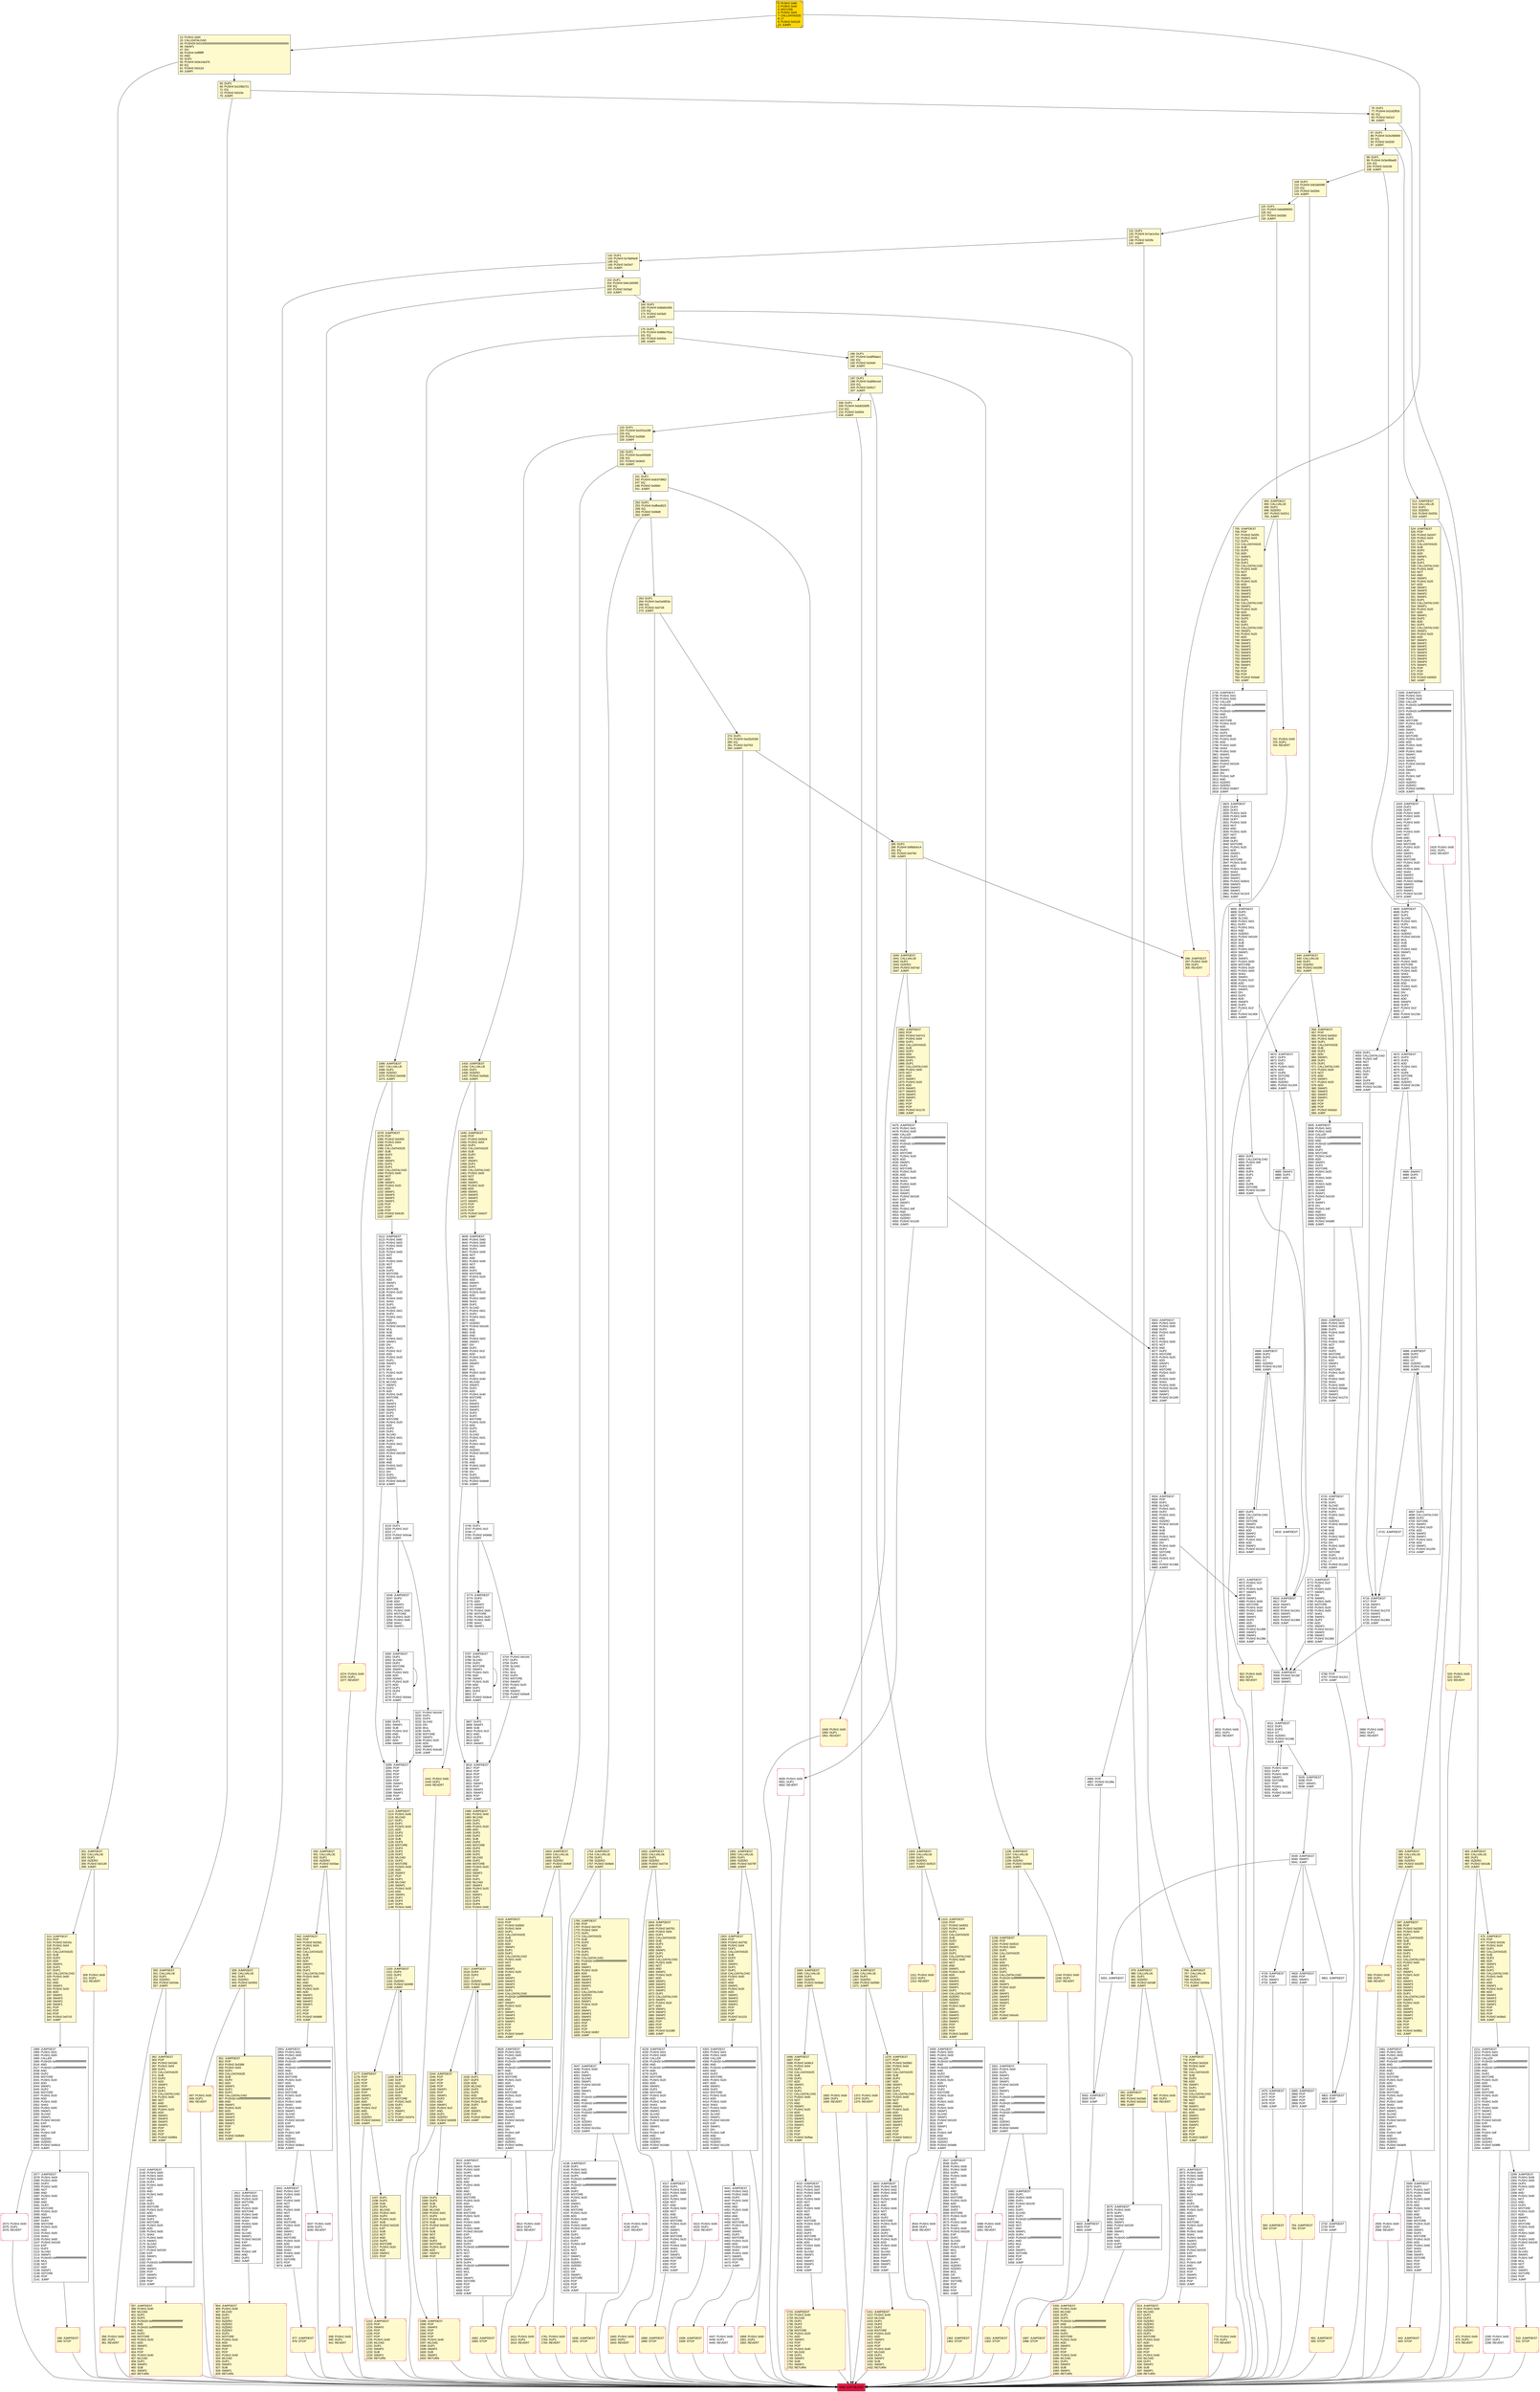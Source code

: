 digraph G {
bgcolor=transparent rankdir=UD;
node [shape=box style=filled color=black fillcolor=white fontname=arial fontcolor=black];
1441 [label="1441: PUSH1 0x00\l1443: DUP1\l1444: REVERT\l" fillcolor=lemonchiffon shape=Msquare color=crimson ];
3227 [label="3227: PUSH2 0x0100\l3230: DUP1\l3231: DUP4\l3232: SLOAD\l3233: DIV\l3234: MUL\l3235: DUP4\l3236: MSTORE\l3237: SWAP2\l3238: PUSH1 0x20\l3240: ADD\l3241: SWAP2\l3242: PUSH2 0x0cd9\l3245: JUMP\l" ];
1938 [label="1938: JUMPDEST\l1939: STOP\l" fillcolor=lemonchiffon shape=Msquare color=crimson ];
930 [label="930: JUMPDEST\l931: CALLVALUE\l932: DUP1\l933: ISZERO\l934: PUSH2 0x03ae\l937: JUMPI\l" fillcolor=lemonchiffon ];
4897 [label="4897: DUP3\l4898: CALLDATALOAD\l4899: DUP3\l4900: SSTORE\l4901: SWAP2\l4902: PUSH1 0x20\l4904: ADD\l4905: SWAP2\l4906: SWAP1\l4907: PUSH1 0x01\l4909: ADD\l4910: SWAP1\l4911: PUSH2 0x1318\l4914: JUMP\l" ];
938 [label="938: PUSH1 0x00\l940: DUP1\l941: REVERT\l" fillcolor=lemonchiffon shape=Msquare color=crimson ];
4801 [label="4801: JUMPDEST\l" ];
942 [label="942: JUMPDEST\l943: POP\l944: PUSH2 0x03d1\l947: PUSH1 0x04\l949: DUP1\l950: CALLDATASIZE\l951: SUB\l952: DUP2\l953: ADD\l954: SWAP1\l955: DUP1\l956: DUP1\l957: CALLDATALOAD\l958: PUSH1 0x00\l960: NOT\l961: AND\l962: SWAP1\l963: PUSH1 0x20\l965: ADD\l966: SWAP1\l967: SWAP3\l968: SWAP2\l969: SWAP1\l970: POP\l971: POP\l972: POP\l973: PUSH2 0x0b89\l976: JUMP\l" fillcolor=lemonchiffon ];
2299 [label="2299: JUMPDEST\l2300: PUSH1 0x06\l2302: PUSH1 0x00\l2304: DUP3\l2305: PUSH1 0x00\l2307: NOT\l2308: AND\l2309: PUSH1 0x00\l2311: NOT\l2312: AND\l2313: DUP2\l2314: MSTORE\l2315: PUSH1 0x20\l2317: ADD\l2318: SWAP1\l2319: DUP2\l2320: MSTORE\l2321: PUSH1 0x20\l2323: ADD\l2324: PUSH1 0x00\l2326: SHA3\l2327: PUSH1 0x00\l2329: PUSH2 0x0100\l2332: EXP\l2333: DUP2\l2334: SLOAD\l2335: SWAP1\l2336: PUSH1 0xff\l2338: MUL\l2339: NOT\l2340: AND\l2341: SWAP1\l2342: SSTORE\l2343: POP\l2344: JUMP\l" ];
813 [label="813: JUMPDEST\l814: PUSH1 0x40\l816: MLOAD\l817: DUP1\l818: DUP3\l819: ISZERO\l820: ISZERO\l821: ISZERO\l822: ISZERO\l823: DUP2\l824: MSTORE\l825: PUSH1 0x20\l827: ADD\l828: SWAP2\l829: POP\l830: POP\l831: PUSH1 0x40\l833: MLOAD\l834: DUP1\l835: SWAP2\l836: SUB\l837: SWAP1\l838: RETURN\l" fillcolor=lemonchiffon shape=Msquare color=crimson ];
5005 [label="5005: JUMPDEST\l5006: PUSH2 0x13af\l5009: SWAP2\l5010: SWAP1\l" ];
2433 [label="2433: JUMPDEST\l2434: DUP2\l2435: DUP2\l2436: PUSH1 0x05\l2438: PUSH1 0x00\l2440: DUP7\l2441: PUSH1 0x00\l2443: NOT\l2444: AND\l2445: PUSH1 0x00\l2447: NOT\l2448: AND\l2449: DUP2\l2450: MSTORE\l2451: PUSH1 0x20\l2453: ADD\l2454: SWAP1\l2455: DUP2\l2456: MSTORE\l2457: PUSH1 0x20\l2459: ADD\l2460: PUSH1 0x00\l2462: SHA3\l2463: SWAP2\l2464: SWAP1\l2465: PUSH2 0x09ab\l2468: SWAP3\l2469: SWAP2\l2470: SWAP1\l2471: PUSH2 0x11fd\l2474: JUMP\l" ];
208 [label="208: DUP1\l209: PUSH4 0xbd02d0f5\l214: EQ\l215: PUSH2 0x0554\l218: JUMPI\l" fillcolor=lemonchiffon ];
1315 [label="1315: JUMPDEST\l1316: POP\l1317: PUSH2 0x0552\l1320: PUSH1 0x04\l1322: DUP1\l1323: CALLDATASIZE\l1324: SUB\l1325: DUP2\l1326: ADD\l1327: SWAP1\l1328: DUP1\l1329: DUP1\l1330: CALLDATALOAD\l1331: PUSH1 0x00\l1333: NOT\l1334: AND\l1335: SWAP1\l1336: PUSH1 0x20\l1338: ADD\l1339: SWAP1\l1340: SWAP3\l1341: SWAP2\l1342: SWAP1\l1343: DUP1\l1344: CALLDATALOAD\l1345: ISZERO\l1346: ISZERO\l1347: SWAP1\l1348: PUSH1 0x20\l1350: ADD\l1351: SWAP1\l1352: SWAP3\l1353: SWAP2\l1354: SWAP1\l1355: POP\l1356: POP\l1357: POP\l1358: PUSH2 0x0d83\l1361: JUMP\l" fillcolor=lemonchiffon ];
5039 [label="5039: JUMPDEST\l5040: SWAP1\l5041: JUMP\l" ];
1411 [label="1411: JUMPDEST\l1412: PUSH1 0x40\l1414: MLOAD\l1415: DUP1\l1416: DUP3\l1417: DUP2\l1418: MSTORE\l1419: PUSH1 0x20\l1421: ADD\l1422: SWAP2\l1423: POP\l1424: POP\l1425: PUSH1 0x40\l1427: MLOAD\l1428: DUP1\l1429: SWAP2\l1430: SUB\l1431: SWAP1\l1432: RETURN\l" fillcolor=lemonchiffon shape=Msquare color=crimson ];
766 [label="766: JUMPDEST\l767: CALLVALUE\l768: DUP1\l769: ISZERO\l770: PUSH2 0x030a\l773: JUMPI\l" fillcolor=lemonchiffon ];
219 [label="219: DUP1\l220: PUSH4 0xc031a180\l225: EQ\l226: PUSH2 0x0599\l229: JUMPI\l" fillcolor=lemonchiffon ];
313 [label="313: JUMPDEST\l314: POP\l315: PUSH2 0x015c\l318: PUSH1 0x04\l320: DUP1\l321: CALLDATASIZE\l322: SUB\l323: DUP2\l324: ADD\l325: SWAP1\l326: DUP1\l327: DUP1\l328: CALLDATALOAD\l329: PUSH1 0x00\l331: NOT\l332: AND\l333: SWAP1\l334: PUSH1 0x20\l336: ADD\l337: SWAP1\l338: SWAP3\l339: SWAP2\l340: SWAP1\l341: POP\l342: POP\l343: POP\l344: PUSH2 0x07c5\l347: JUMP\l" fillcolor=lemonchiffon ];
851 [label="851: JUMPDEST\l852: POP\l853: PUSH2 0x0388\l856: PUSH1 0x04\l858: DUP1\l859: CALLDATASIZE\l860: SUB\l861: DUP2\l862: ADD\l863: SWAP1\l864: DUP1\l865: DUP1\l866: CALLDATALOAD\l867: PUSH20 0xffffffffffffffffffffffffffffffffffffffff\l888: AND\l889: SWAP1\l890: PUSH1 0x20\l892: ADD\l893: SWAP1\l894: SWAP3\l895: SWAP2\l896: SWAP1\l897: POP\l898: POP\l899: POP\l900: PUSH2 0x0b69\l903: JUMP\l" fillcolor=lemonchiffon ];
1544 [label="1544: JUMPDEST\l1545: POP\l1546: POP\l1547: POP\l1548: POP\l1549: SWAP1\l1550: POP\l1551: SWAP1\l1552: DUP2\l1553: ADD\l1554: SWAP1\l1555: PUSH1 0x1f\l1557: AND\l1558: DUP1\l1559: ISZERO\l1560: PUSH2 0x0635\l1563: JUMPI\l" fillcolor=lemonchiffon ];
1948 [label="1948: PUSH1 0x00\l1950: DUP1\l1951: REVERT\l" fillcolor=lemonchiffon shape=Msquare color=crimson ];
5011 [label="5011: JUMPDEST\l5012: DUP1\l5013: DUP3\l5014: GT\l5015: ISZERO\l5016: PUSH2 0x13ab\l5019: JUMPI\l" ];
13 [label="13: PUSH1 0x00\l15: CALLDATALOAD\l16: PUSH29 0x0100000000000000000000000000000000000000000000000000000000\l46: SWAP1\l47: DIV\l48: PUSH4 0xffffffff\l53: AND\l54: DUP1\l55: PUSH4 0x0e14a376\l60: EQ\l61: PUSH2 0x012d\l64: JUMPI\l" fillcolor=lemonchiffon ];
524 [label="524: JUMPDEST\l525: POP\l526: PUSH2 0x0247\l529: PUSH1 0x04\l531: DUP1\l532: CALLDATASIZE\l533: SUB\l534: DUP2\l535: ADD\l536: SWAP1\l537: DUP1\l538: DUP1\l539: CALLDATALOAD\l540: PUSH1 0x00\l542: NOT\l543: AND\l544: SWAP1\l545: PUSH1 0x20\l547: ADD\l548: SWAP1\l549: SWAP3\l550: SWAP2\l551: SWAP1\l552: DUP1\l553: CALLDATALOAD\l554: SWAP1\l555: PUSH1 0x20\l557: ADD\l558: SWAP1\l559: DUP3\l560: ADD\l561: DUP1\l562: CALLDATALOAD\l563: SWAP1\l564: PUSH1 0x20\l566: ADD\l567: SWAP2\l568: SWAP1\l569: SWAP2\l570: SWAP3\l571: SWAP4\l572: SWAP2\l573: SWAP3\l574: SWAP4\l575: SWAP1\l576: POP\l577: POP\l578: POP\l579: PUSH2 0x0929\l582: JUMP\l" fillcolor=lemonchiffon ];
977 [label="977: JUMPDEST\l978: STOP\l" fillcolor=lemonchiffon shape=Msquare color=crimson ];
1150 [label="1150: JUMPDEST\l1151: DUP4\l1152: DUP2\l1153: LT\l1154: ISZERO\l1155: PUSH2 0x0499\l1158: JUMPI\l" fillcolor=lemonchiffon ];
4475 [label="4475: JUMPDEST\l4476: PUSH1 0x01\l4478: PUSH1 0x00\l4480: CALLER\l4481: PUSH20 0xffffffffffffffffffffffffffffffffffffffff\l4502: AND\l4503: PUSH20 0xffffffffffffffffffffffffffffffffffffffff\l4524: AND\l4525: DUP2\l4526: MSTORE\l4527: PUSH1 0x20\l4529: ADD\l4530: SWAP1\l4531: DUP2\l4532: MSTORE\l4533: PUSH1 0x20\l4535: ADD\l4536: PUSH1 0x00\l4538: SHA3\l4539: PUSH1 0x00\l4541: SWAP1\l4542: SLOAD\l4543: SWAP1\l4544: PUSH2 0x0100\l4547: EXP\l4548: SWAP1\l4549: DIV\l4550: PUSH1 0xff\l4552: AND\l4553: ISZERO\l4554: ISZERO\l4555: PUSH2 0x11d3\l4558: JUMPI\l" ];
3602 [label="3602: JUMPDEST\l3603: PUSH1 0x00\l3605: PUSH1 0x02\l3607: PUSH1 0x00\l3609: DUP4\l3610: PUSH1 0x00\l3612: NOT\l3613: AND\l3614: PUSH1 0x00\l3616: NOT\l3617: AND\l3618: DUP2\l3619: MSTORE\l3620: PUSH1 0x20\l3622: ADD\l3623: SWAP1\l3624: DUP2\l3625: MSTORE\l3626: PUSH1 0x20\l3628: ADD\l3629: PUSH1 0x00\l3631: SHA3\l3632: SLOAD\l3633: SWAP1\l3634: POP\l3635: SWAP2\l3636: SWAP1\l3637: POP\l3638: JUMP\l" ];
644 [label="644: JUMPDEST\l645: CALLVALUE\l646: DUP1\l647: ISZERO\l648: PUSH2 0x0290\l651: JUMPI\l" fillcolor=lemonchiffon ];
2569 [label="2569: JUMPDEST\l2570: DUP1\l2571: PUSH1 0x07\l2573: PUSH1 0x00\l2575: DUP5\l2576: PUSH1 0x00\l2578: NOT\l2579: AND\l2580: PUSH1 0x00\l2582: NOT\l2583: AND\l2584: DUP2\l2585: MSTORE\l2586: PUSH1 0x20\l2588: ADD\l2589: SWAP1\l2590: DUP2\l2591: MSTORE\l2592: PUSH1 0x20\l2594: ADD\l2595: PUSH1 0x00\l2597: SHA3\l2598: DUP2\l2599: SWAP1\l2600: SSTORE\l2601: POP\l2602: POP\l2603: POP\l2604: JUMP\l" ];
120 [label="120: DUP1\l121: PUSH4 0x6e899550\l126: EQ\l127: PUSH2 0x02b5\l130: JUMPI\l" fillcolor=lemonchiffon ];
164 [label="164: DUP1\l165: PUSH4 0x8da5cb5b\l170: EQ\l171: PUSH2 0x03d3\l174: JUMPI\l" fillcolor=lemonchiffon ];
1517 [label="1517: JUMPDEST\l1518: DUP4\l1519: DUP2\l1520: LT\l1521: ISZERO\l1522: PUSH2 0x0608\l1525: JUMPI\l" fillcolor=lemonchiffon ];
2211 [label="2211: JUMPDEST\l2212: PUSH1 0x01\l2214: PUSH1 0x00\l2216: CALLER\l2217: PUSH20 0xffffffffffffffffffffffffffffffffffffffff\l2238: AND\l2239: PUSH20 0xffffffffffffffffffffffffffffffffffffffff\l2260: AND\l2261: DUP2\l2262: MSTORE\l2263: PUSH1 0x20\l2265: ADD\l2266: SWAP1\l2267: DUP2\l2268: MSTORE\l2269: PUSH1 0x20\l2271: ADD\l2272: PUSH1 0x00\l2274: SHA3\l2275: PUSH1 0x00\l2277: SWAP1\l2278: SLOAD\l2279: SWAP1\l2280: PUSH2 0x0100\l2283: EXP\l2284: SWAP1\l2285: DIV\l2286: PUSH1 0xff\l2288: AND\l2289: ISZERO\l2290: ISZERO\l2291: PUSH2 0x08fb\l2294: JUMPI\l" ];
1987 [label="1987: JUMPDEST\l1988: STOP\l" fillcolor=lemonchiffon shape=Msquare color=crimson ];
705 [label="705: JUMPDEST\l706: POP\l707: PUSH2 0x02fc\l710: PUSH1 0x04\l712: DUP1\l713: CALLDATASIZE\l714: SUB\l715: DUP2\l716: ADD\l717: SWAP1\l718: DUP1\l719: DUP1\l720: CALLDATALOAD\l721: PUSH1 0x00\l723: NOT\l724: AND\l725: SWAP1\l726: PUSH1 0x20\l728: ADD\l729: SWAP1\l730: SWAP3\l731: SWAP2\l732: SWAP1\l733: DUP1\l734: CALLDATALOAD\l735: SWAP1\l736: PUSH1 0x20\l738: ADD\l739: SWAP1\l740: DUP3\l741: ADD\l742: DUP1\l743: CALLDATALOAD\l744: SWAP1\l745: PUSH1 0x20\l747: ADD\l748: SWAP2\l749: SWAP1\l750: SWAP2\l751: SWAP3\l752: SWAP4\l753: SWAP2\l754: SWAP3\l755: SWAP4\l756: SWAP1\l757: POP\l758: POP\l759: POP\l760: PUSH2 0x0aaf\l763: JUMP\l" fillcolor=lemonchiffon ];
252 [label="252: DUP1\l253: PUSH4 0xdfbed623\l258: EQ\l259: PUSH2 0x06d9\l262: JUMPI\l" fillcolor=lemonchiffon ];
2735 [label="2735: JUMPDEST\l2736: PUSH1 0x01\l2738: PUSH1 0x00\l2740: CALLER\l2741: PUSH20 0xffffffffffffffffffffffffffffffffffffffff\l2762: AND\l2763: PUSH20 0xffffffffffffffffffffffffffffffffffffffff\l2784: AND\l2785: DUP2\l2786: MSTORE\l2787: PUSH1 0x20\l2789: ADD\l2790: SWAP1\l2791: DUP2\l2792: MSTORE\l2793: PUSH1 0x20\l2795: ADD\l2796: PUSH1 0x00\l2798: SHA3\l2799: PUSH1 0x00\l2801: SWAP1\l2802: SLOAD\l2803: SWAP1\l2804: PUSH2 0x0100\l2807: EXP\l2808: SWAP1\l2809: DIV\l2810: PUSH1 0xff\l2812: AND\l2813: ISZERO\l2814: ISZERO\l2815: PUSH2 0x0b07\l2818: JUMPI\l" ];
4688 [label="4688: JUMPDEST\l4689: DUP3\l4690: DUP2\l4691: GT\l4692: ISZERO\l4693: PUSH2 0x126b\l4696: JUMPI\l" ];
2921 [label="2921: JUMPDEST\l2922: PUSH1 0x01\l2924: PUSH1 0x20\l2926: MSTORE\l2927: DUP1\l2928: PUSH1 0x00\l2930: MSTORE\l2931: PUSH1 0x40\l2933: PUSH1 0x00\l2935: SHA3\l2936: PUSH1 0x00\l2938: SWAP2\l2939: POP\l2940: SLOAD\l2941: SWAP1\l2942: PUSH2 0x0100\l2945: EXP\l2946: SWAP1\l2947: DIV\l2948: PUSH1 0xff\l2950: AND\l2951: DUP2\l2952: JUMP\l" ];
510 [label="510: JUMPDEST\l511: STOP\l" fillcolor=lemonchiffon shape=Msquare color=crimson ];
0 [label="0: PUSH1 0x80\l2: PUSH1 0x40\l4: MSTORE\l5: PUSH1 0x04\l7: CALLDATASIZE\l8: LT\l9: PUSH2 0x0128\l12: JUMPI\l" fillcolor=lemonchiffon shape=Msquare fillcolor=gold ];
3260 [label="3260: JUMPDEST\l3261: DUP2\l3262: SLOAD\l3263: DUP2\l3264: MSTORE\l3265: SWAP1\l3266: PUSH1 0x01\l3268: ADD\l3269: SWAP1\l3270: PUSH1 0x20\l3272: ADD\l3273: DUP1\l3274: DUP4\l3275: GT\l3276: PUSH2 0x0cbc\l3279: JUMPI\l" ];
4559 [label="4559: PUSH1 0x00\l4561: DUP1\l4562: REVERT\l" shape=Msquare color=crimson ];
597 [label="597: JUMPDEST\l598: POP\l599: PUSH2 0x0282\l602: PUSH1 0x04\l604: DUP1\l605: CALLDATASIZE\l606: SUB\l607: DUP2\l608: ADD\l609: SWAP1\l610: DUP1\l611: DUP1\l612: CALLDATALOAD\l613: PUSH1 0x00\l615: NOT\l616: AND\l617: SWAP1\l618: PUSH1 0x20\l620: ADD\l621: SWAP1\l622: SWAP3\l623: SWAP2\l624: SWAP1\l625: DUP1\l626: CALLDATALOAD\l627: SWAP1\l628: PUSH1 0x20\l630: ADD\l631: SWAP1\l632: SWAP3\l633: SWAP2\l634: SWAP1\l635: POP\l636: POP\l637: POP\l638: PUSH2 0x09b1\l641: JUMP\l" fillcolor=lemonchiffon ];
1891 [label="1891: JUMPDEST\l1892: CALLVALUE\l1893: DUP1\l1894: ISZERO\l1895: PUSH2 0x076f\l1898: JUMPI\l" fillcolor=lemonchiffon ];
471 [label="471: PUSH1 0x00\l473: DUP1\l474: REVERT\l" fillcolor=lemonchiffon shape=Msquare color=crimson ];
3543 [label="3543: PUSH1 0x00\l3545: DUP1\l3546: REVERT\l" shape=Msquare color=crimson ];
1903 [label="1903: JUMPDEST\l1904: POP\l1905: PUSH2 0x0792\l1908: PUSH1 0x04\l1910: DUP1\l1911: CALLDATASIZE\l1912: SUB\l1913: DUP2\l1914: ADD\l1915: SWAP1\l1916: DUP1\l1917: DUP1\l1918: CALLDATALOAD\l1919: PUSH1 0x00\l1921: NOT\l1922: AND\l1923: SWAP1\l1924: PUSH1 0x20\l1926: ADD\l1927: SWAP1\l1928: SWAP3\l1929: SWAP2\l1930: SWAP1\l1931: POP\l1932: POP\l1933: POP\l1934: PUSH2 0x1101\l1937: JUMP\l" fillcolor=lemonchiffon ];
3746 [label="3746: DUP1\l3747: PUSH1 0x1f\l3749: LT\l3750: PUSH2 0x0ebd\l3753: JUMPI\l" ];
987 [label="987: PUSH1 0x00\l989: DUP1\l990: REVERT\l" fillcolor=lemonchiffon shape=Msquare color=crimson ];
4670 [label="4670: JUMPDEST\l4671: DUP3\l4672: DUP1\l4673: ADD\l4674: PUSH1 0x01\l4676: ADD\l4677: DUP6\l4678: SSTORE\l4679: DUP3\l4680: ISZERO\l4681: PUSH2 0x126c\l4684: JUMPI\l" ];
3037 [label="3037: PUSH1 0x00\l3039: DUP1\l3040: REVERT\l" shape=Msquare color=crimson ];
4766 [label="4766: POP\l4767: PUSH2 0x12c2\l4770: JUMP\l" ];
1696 [label="1696: JUMPDEST\l1697: POP\l1698: PUSH2 0x06c3\l1701: PUSH1 0x04\l1703: DUP1\l1704: CALLDATASIZE\l1705: SUB\l1706: DUP2\l1707: ADD\l1708: SWAP1\l1709: DUP1\l1710: DUP1\l1711: CALLDATALOAD\l1712: PUSH1 0x00\l1714: NOT\l1715: AND\l1716: SWAP1\l1717: PUSH1 0x20\l1719: ADD\l1720: SWAP1\l1721: SWAP3\l1722: SWAP2\l1723: SWAP1\l1724: POP\l1725: POP\l1726: POP\l1727: PUSH2 0x0faa\l1730: JUMP\l" fillcolor=lemonchiffon ];
2865 [label="2865: JUMPDEST\l2866: POP\l2867: POP\l2868: POP\l2869: POP\l2870: JUMP\l" ];
1301 [label="1301: JUMPDEST\l1302: STOP\l" fillcolor=lemonchiffon shape=Msquare color=crimson ];
3787 [label="3787: JUMPDEST\l3788: DUP2\l3789: SLOAD\l3790: DUP2\l3791: MSTORE\l3792: SWAP1\l3793: PUSH1 0x01\l3795: ADD\l3796: SWAP1\l3797: PUSH1 0x20\l3799: ADD\l3800: DUP1\l3801: DUP4\l3802: GT\l3803: PUSH2 0x0ecb\l3806: JUMPI\l" ];
65 [label="65: DUP1\l66: PUSH4 0x21f8a721\l71: EQ\l72: PUSH2 0x015e\l75: JUMPI\l" fillcolor=lemonchiffon ];
1840 [label="1840: PUSH1 0x00\l1842: DUP1\l1843: REVERT\l" fillcolor=lemonchiffon shape=Msquare color=crimson ];
309 [label="309: PUSH1 0x00\l311: DUP1\l312: REVERT\l" fillcolor=lemonchiffon shape=Msquare color=crimson ];
4885 [label="4885: SWAP2\l4886: DUP3\l4887: ADD\l" ];
131 [label="131: DUP1\l132: PUSH4 0x7ae1cfca\l137: EQ\l138: PUSH2 0x02fe\l141: JUMPI\l" fillcolor=lemonchiffon ];
4563 [label="4563: JUMPDEST\l4564: PUSH1 0x03\l4566: PUSH1 0x00\l4568: DUP3\l4569: PUSH1 0x00\l4571: NOT\l4572: AND\l4573: PUSH1 0x00\l4575: NOT\l4576: AND\l4577: DUP2\l4578: MSTORE\l4579: PUSH1 0x20\l4581: ADD\l4582: SWAP1\l4583: DUP2\l4584: MSTORE\l4585: PUSH1 0x20\l4587: ADD\l4588: PUSH1 0x00\l4590: SHA3\l4591: PUSH1 0x00\l4593: PUSH2 0x11fa\l4596: SWAP2\l4597: SWAP1\l4598: PUSH2 0x1345\l4601: JUMP\l" ];
3388 [label="3388: PUSH1 0x00\l3390: DUP1\l3391: REVERT\l" shape=Msquare color=crimson ];
4805 [label="4805: JUMPDEST\l4806: DUP3\l4807: DUP1\l4808: SLOAD\l4809: PUSH1 0x01\l4811: DUP2\l4812: PUSH1 0x01\l4814: AND\l4815: ISZERO\l4816: PUSH2 0x0100\l4819: MUL\l4820: SUB\l4821: AND\l4822: PUSH1 0x02\l4824: SWAP1\l4825: DIV\l4826: SWAP1\l4827: PUSH1 0x00\l4829: MSTORE\l4830: PUSH1 0x20\l4832: PUSH1 0x00\l4834: SHA3\l4835: SWAP1\l4836: PUSH1 0x1f\l4838: ADD\l4839: PUSH1 0x20\l4841: SWAP1\l4842: DIV\l4843: DUP2\l4844: ADD\l4845: SWAP3\l4846: DUP3\l4847: PUSH1 0x1f\l4849: LT\l4850: PUSH2 0x1306\l4853: JUMPI\l" ];
1844 [label="1844: JUMPDEST\l1845: POP\l1846: PUSH2 0x0761\l1849: PUSH1 0x04\l1851: DUP1\l1852: CALLDATASIZE\l1853: SUB\l1854: DUP2\l1855: ADD\l1856: SWAP1\l1857: DUP1\l1858: DUP1\l1859: CALLDATALOAD\l1860: PUSH1 0x00\l1862: NOT\l1863: AND\l1864: SWAP1\l1865: PUSH1 0x20\l1867: ADD\l1868: SWAP1\l1869: SWAP3\l1870: SWAP2\l1871: SWAP1\l1872: DUP1\l1873: CALLDATALOAD\l1874: SWAP1\l1875: PUSH1 0x20\l1877: ADD\l1878: SWAP1\l1879: SWAP3\l1880: SWAP2\l1881: SWAP1\l1882: POP\l1883: POP\l1884: POP\l1885: PUSH2 0x1085\l1888: JUMP\l" fillcolor=lemonchiffon ];
2819 [label="2819: PUSH1 0x00\l2821: DUP1\l2822: REVERT\l" shape=Msquare color=crimson ];
4715 [label="4715: JUMPDEST\l" ];
774 [label="774: PUSH1 0x00\l776: DUP1\l777: REVERT\l" fillcolor=lemonchiffon shape=Msquare color=crimson ];
4729 [label="4729: JUMPDEST\l4730: POP\l4731: SWAP1\l4732: JUMP\l" ];
4733 [label="4733: JUMPDEST\l4734: POP\l4735: DUP1\l4736: SLOAD\l4737: PUSH1 0x01\l4739: DUP2\l4740: PUSH1 0x01\l4742: AND\l4743: ISZERO\l4744: PUSH2 0x0100\l4747: MUL\l4748: SUB\l4749: AND\l4750: PUSH1 0x02\l4752: SWAP1\l4753: DIV\l4754: PUSH1 0x00\l4756: DUP3\l4757: SSTORE\l4758: DUP1\l4759: PUSH1 0x1f\l4761: LT\l4762: PUSH2 0x12a3\l4765: JUMPI\l" ];
5002 [label="5002: JUMPDEST\l5003: POP\l5004: JUMP\l" ];
3754 [label="3754: PUSH2 0x0100\l3757: DUP1\l3758: DUP4\l3759: SLOAD\l3760: DIV\l3761: MUL\l3762: DUP4\l3763: MSTORE\l3764: SWAP2\l3765: PUSH1 0x20\l3767: ADD\l3768: SWAP2\l3769: PUSH2 0x0ee8\l3772: JUMP\l" ];
1830 [label="1830: JUMPDEST\l1831: STOP\l" fillcolor=lemonchiffon shape=Msquare color=crimson ];
904 [label="904: JUMPDEST\l905: PUSH1 0x40\l907: MLOAD\l908: DUP1\l909: DUP3\l910: ISZERO\l911: ISZERO\l912: ISZERO\l913: ISZERO\l914: DUP2\l915: MSTORE\l916: PUSH1 0x20\l918: ADD\l919: SWAP2\l920: POP\l921: POP\l922: PUSH1 0x40\l924: MLOAD\l925: DUP1\l926: SWAP2\l927: SUB\l928: SWAP1\l929: RETURN\l" fillcolor=lemonchiffon shape=Msquare color=crimson ];
350 [label="350: JUMPDEST\l351: CALLVALUE\l352: DUP1\l353: ISZERO\l354: PUSH2 0x016a\l357: JUMPI\l" fillcolor=lemonchiffon ];
778 [label="778: JUMPDEST\l779: POP\l780: PUSH2 0x032d\l783: PUSH1 0x04\l785: DUP1\l786: CALLDATASIZE\l787: SUB\l788: DUP2\l789: ADD\l790: SWAP1\l791: DUP1\l792: DUP1\l793: CALLDATALOAD\l794: PUSH1 0x00\l796: NOT\l797: AND\l798: SWAP1\l799: PUSH1 0x20\l801: ADD\l802: SWAP1\l803: SWAP3\l804: SWAP2\l805: SWAP1\l806: POP\l807: POP\l808: POP\l809: PUSH2 0x0b37\l812: JUMP\l" fillcolor=lemonchiffon ];
1000 [label="1000: JUMPDEST\l1001: PUSH1 0x40\l1003: MLOAD\l1004: DUP1\l1005: DUP3\l1006: PUSH20 0xffffffffffffffffffffffffffffffffffffffff\l1027: AND\l1028: PUSH20 0xffffffffffffffffffffffffffffffffffffffff\l1049: AND\l1050: DUP2\l1051: MSTORE\l1052: PUSH1 0x20\l1054: ADD\l1055: SWAP2\l1056: POP\l1057: POP\l1058: PUSH1 0x40\l1060: MLOAD\l1061: DUP1\l1062: SWAP2\l1063: SUB\l1064: SWAP1\l1065: RETURN\l" fillcolor=lemonchiffon shape=Msquare color=crimson ];
1311 [label="1311: PUSH1 0x00\l1313: DUP1\l1314: REVERT\l" fillcolor=lemonchiffon shape=Msquare color=crimson ];
1364 [label="1364: JUMPDEST\l1365: CALLVALUE\l1366: DUP1\l1367: ISZERO\l1368: PUSH2 0x0560\l1371: JUMPI\l" fillcolor=lemonchiffon ];
1362 [label="1362: JUMPDEST\l1363: STOP\l" fillcolor=lemonchiffon shape=Msquare color=crimson ];
358 [label="358: PUSH1 0x00\l360: DUP1\l361: REVERT\l" fillcolor=lemonchiffon shape=Msquare color=crimson ];
348 [label="348: JUMPDEST\l349: STOP\l" fillcolor=lemonchiffon shape=Msquare color=crimson ];
197 [label="197: DUP1\l198: PUSH4 0xabfdcced\l203: EQ\l204: PUSH2 0x0517\l207: JUMPI\l" fillcolor=lemonchiffon ];
1899 [label="1899: PUSH1 0x00\l1901: DUP1\l1902: REVERT\l" fillcolor=lemonchiffon shape=Msquare color=crimson ];
3219 [label="3219: DUP1\l3220: PUSH1 0x1f\l3222: LT\l3223: PUSH2 0x0cae\l3226: JUMPI\l" ];
1303 [label="1303: JUMPDEST\l1304: CALLVALUE\l1305: DUP1\l1306: ISZERO\l1307: PUSH2 0x0523\l1310: JUMPI\l" fillcolor=lemonchiffon ];
1248 [label="1248: JUMPDEST\l1249: POP\l1250: PUSH2 0x0515\l1253: PUSH1 0x04\l1255: DUP1\l1256: CALLDATASIZE\l1257: SUB\l1258: DUP2\l1259: ADD\l1260: SWAP1\l1261: DUP1\l1262: DUP1\l1263: CALLDATALOAD\l1264: PUSH20 0xffffffffffffffffffffffffffffffffffffffff\l1285: AND\l1286: SWAP1\l1287: PUSH1 0x20\l1289: ADD\l1290: SWAP1\l1291: SWAP3\l1292: SWAP2\l1293: SWAP1\l1294: POP\l1295: POP\l1296: POP\l1297: PUSH2 0x0ce5\l1300: JUMP\l" fillcolor=lemonchiffon ];
1952 [label="1952: JUMPDEST\l1953: POP\l1954: PUSH2 0x07c3\l1957: PUSH1 0x04\l1959: DUP1\l1960: CALLDATASIZE\l1961: SUB\l1962: DUP2\l1963: ADD\l1964: SWAP1\l1965: DUP1\l1966: DUP1\l1967: CALLDATALOAD\l1968: PUSH1 0x00\l1970: NOT\l1971: AND\l1972: SWAP1\l1973: PUSH1 0x20\l1975: ADD\l1976: SWAP1\l1977: SWAP3\l1978: SWAP2\l1979: SWAP1\l1980: POP\l1981: POP\l1982: POP\l1983: PUSH2 0x117b\l1986: JUMP\l" fillcolor=lemonchiffon ];
839 [label="839: JUMPDEST\l840: CALLVALUE\l841: DUP1\l842: ISZERO\l843: PUSH2 0x0353\l846: JUMPI\l" fillcolor=lemonchiffon ];
512 [label="512: JUMPDEST\l513: CALLVALUE\l514: DUP1\l515: ISZERO\l516: PUSH2 0x020c\l519: JUMPI\l" fillcolor=lemonchiffon ];
4138 [label="4138: JUMPDEST\l4139: DUP1\l4140: PUSH1 0x01\l4142: PUSH1 0x00\l4144: DUP5\l4145: PUSH20 0xffffffffffffffffffffffffffffffffffffffff\l4166: AND\l4167: PUSH20 0xffffffffffffffffffffffffffffffffffffffff\l4188: AND\l4189: DUP2\l4190: MSTORE\l4191: PUSH1 0x20\l4193: ADD\l4194: SWAP1\l4195: DUP2\l4196: MSTORE\l4197: PUSH1 0x20\l4199: ADD\l4200: PUSH1 0x00\l4202: SHA3\l4203: PUSH1 0x00\l4205: PUSH2 0x0100\l4208: EXP\l4209: DUP2\l4210: SLOAD\l4211: DUP2\l4212: PUSH1 0xff\l4214: MUL\l4215: NOT\l4216: AND\l4217: SWAP1\l4218: DUP4\l4219: ISZERO\l4220: ISZERO\l4221: MUL\l4222: OR\l4223: SWAP1\l4224: SSTORE\l4225: POP\l4226: POP\l4227: POP\l4228: JUMP\l" ];
2429 [label="2429: PUSH1 0x00\l2431: DUP1\l2432: REVERT\l" shape=Msquare color=crimson ];
3916 [label="3916: JUMPDEST\l3917: DUP1\l3918: PUSH1 0x04\l3920: PUSH1 0x00\l3922: DUP5\l3923: PUSH1 0x00\l3925: NOT\l3926: AND\l3927: PUSH1 0x00\l3929: NOT\l3930: AND\l3931: DUP2\l3932: MSTORE\l3933: PUSH1 0x20\l3935: ADD\l3936: SWAP1\l3937: DUP2\l3938: MSTORE\l3939: PUSH1 0x20\l3941: ADD\l3942: PUSH1 0x00\l3944: SHA3\l3945: PUSH1 0x00\l3947: PUSH2 0x0100\l3950: EXP\l3951: DUP2\l3952: SLOAD\l3953: DUP2\l3954: PUSH20 0xffffffffffffffffffffffffffffffffffffffff\l3975: MUL\l3976: NOT\l3977: AND\l3978: SWAP1\l3979: DUP4\l3980: PUSH20 0xffffffffffffffffffffffffffffffffffffffff\l4001: AND\l4002: MUL\l4003: OR\l4004: SWAP1\l4005: SSTORE\l4006: POP\l4007: POP\l4008: POP\l4009: JUMP\l" ];
4602 [label="4602: JUMPDEST\l4603: POP\l4604: JUMP\l" ];
397 [label="397: JUMPDEST\l398: PUSH1 0x40\l400: MLOAD\l401: DUP1\l402: DUP3\l403: PUSH20 0xffffffffffffffffffffffffffffffffffffffff\l424: AND\l425: PUSH20 0xffffffffffffffffffffffffffffffffffffffff\l446: AND\l447: DUP2\l448: MSTORE\l449: PUSH1 0x20\l451: ADD\l452: SWAP2\l453: POP\l454: POP\l455: PUSH1 0x40\l457: MLOAD\l458: DUP1\l459: SWAP2\l460: SUB\l461: SWAP1\l462: RETURN\l" fillcolor=lemonchiffon shape=Msquare color=crimson ];
2475 [label="2475: JUMPDEST\l2476: POP\l2477: POP\l2478: POP\l2479: POP\l2480: JUMP\l" ];
3807 [label="3807: DUP3\l3808: SWAP1\l3809: SUB\l3810: PUSH1 0x1f\l3812: AND\l3813: DUP3\l3814: ADD\l3815: SWAP2\l" ];
3280 [label="3280: DUP3\l3281: SWAP1\l3282: SUB\l3283: PUSH1 0x1f\l3285: AND\l3286: DUP3\l3287: ADD\l3288: SWAP2\l" ];
1113 [label="1113: JUMPDEST\l1114: PUSH1 0x40\l1116: MLOAD\l1117: DUP1\l1118: DUP1\l1119: PUSH1 0x20\l1121: ADD\l1122: DUP3\l1123: DUP2\l1124: SUB\l1125: DUP3\l1126: MSTORE\l1127: DUP4\l1128: DUP2\l1129: DUP2\l1130: MLOAD\l1131: DUP2\l1132: MSTORE\l1133: PUSH1 0x20\l1135: ADD\l1136: SWAP2\l1137: POP\l1138: DUP1\l1139: MLOAD\l1140: SWAP1\l1141: PUSH1 0x20\l1143: ADD\l1144: SWAP1\l1145: DUP1\l1146: DUP4\l1147: DUP4\l1148: PUSH1 0x00\l" fillcolor=lemonchiffon ];
3912 [label="3912: PUSH1 0x00\l3914: DUP1\l3915: REVERT\l" shape=Msquare color=crimson ];
1078 [label="1078: JUMPDEST\l1079: POP\l1080: PUSH2 0x0459\l1083: PUSH1 0x04\l1085: DUP1\l1086: CALLDATASIZE\l1087: SUB\l1088: DUP2\l1089: ADD\l1090: SWAP1\l1091: DUP1\l1092: DUP1\l1093: CALLDATALOAD\l1094: PUSH1 0x00\l1096: NOT\l1097: AND\l1098: SWAP1\l1099: PUSH1 0x20\l1101: ADD\l1102: SWAP1\l1103: SWAP3\l1104: SWAP2\l1105: SWAP1\l1106: POP\l1107: POP\l1108: POP\l1109: PUSH2 0x0c28\l1112: JUMP\l" fillcolor=lemonchiffon ];
847 [label="847: PUSH1 0x00\l849: DUP1\l850: REVERT\l" fillcolor=lemonchiffon shape=Msquare color=crimson ];
241 [label="241: DUP1\l242: PUSH4 0xdc97d962\l247: EQ\l248: PUSH2 0x0694\l251: JUMPI\l" fillcolor=lemonchiffon ];
142 [label="142: DUP1\l143: PUSH4 0x7bbf4a3f\l148: EQ\l149: PUSH2 0x0347\l152: JUMPI\l" fillcolor=lemonchiffon ];
4437 [label="4437: PUSH1 0x00\l4439: DUP1\l4440: REVERT\l" shape=Msquare color=crimson ];
1889 [label="1889: JUMPDEST\l1890: STOP\l" fillcolor=lemonchiffon shape=Msquare color=crimson ];
2605 [label="2605: JUMPDEST\l2606: PUSH1 0x01\l2608: PUSH1 0x00\l2610: CALLER\l2611: PUSH20 0xffffffffffffffffffffffffffffffffffffffff\l2632: AND\l2633: PUSH20 0xffffffffffffffffffffffffffffffffffffffff\l2654: AND\l2655: DUP2\l2656: MSTORE\l2657: PUSH1 0x20\l2659: ADD\l2660: SWAP1\l2661: DUP2\l2662: MSTORE\l2663: PUSH1 0x20\l2665: ADD\l2666: PUSH1 0x00\l2668: SHA3\l2669: PUSH1 0x00\l2671: SWAP1\l2672: SLOAD\l2673: SWAP1\l2674: PUSH2 0x0100\l2677: EXP\l2678: SWAP1\l2679: DIV\l2680: PUSH1 0xff\l2682: AND\l2683: ISZERO\l2684: ISZERO\l2685: PUSH2 0x0a85\l2688: JUMPI\l" ];
1372 [label="1372: PUSH1 0x00\l1374: DUP1\l1375: REVERT\l" fillcolor=lemonchiffon shape=Msquare color=crimson ];
1989 [label="1989: JUMPDEST\l1990: PUSH1 0x01\l1992: PUSH1 0x00\l1994: CALLER\l1995: PUSH20 0xffffffffffffffffffffffffffffffffffffffff\l2016: AND\l2017: PUSH20 0xffffffffffffffffffffffffffffffffffffffff\l2038: AND\l2039: DUP2\l2040: MSTORE\l2041: PUSH1 0x20\l2043: ADD\l2044: SWAP1\l2045: DUP2\l2046: MSTORE\l2047: PUSH1 0x20\l2049: ADD\l2050: PUSH1 0x00\l2052: SHA3\l2053: PUSH1 0x00\l2055: SWAP1\l2056: SLOAD\l2057: SWAP1\l2058: PUSH2 0x0100\l2061: EXP\l2062: SWAP1\l2063: DIV\l2064: PUSH1 0xff\l2066: AND\l2067: ISZERO\l2068: ISZERO\l2069: PUSH2 0x081d\l2072: JUMPI\l" ];
4697 [label="4697: DUP3\l4698: CALLDATALOAD\l4699: DUP3\l4700: SSTORE\l4701: SWAP2\l4702: PUSH1 0x20\l4704: ADD\l4705: SWAP2\l4706: SWAP1\l4707: PUSH1 0x01\l4709: ADD\l4710: SWAP1\l4711: PUSH2 0x1250\l4714: JUMP\l" ];
4047 [label="4047: JUMPDEST\l4048: PUSH1 0x00\l4050: DUP1\l4051: SWAP1\l4052: SLOAD\l4053: SWAP1\l4054: PUSH2 0x0100\l4057: EXP\l4058: SWAP1\l4059: DIV\l4060: PUSH20 0xffffffffffffffffffffffffffffffffffffffff\l4081: AND\l4082: PUSH20 0xffffffffffffffffffffffffffffffffffffffff\l4103: AND\l4104: CALLER\l4105: PUSH20 0xffffffffffffffffffffffffffffffffffffffff\l4126: AND\l4127: EQ\l4128: ISZERO\l4129: ISZERO\l4130: PUSH2 0x102a\l4133: JUMPI\l" ];
5020 [label="5020: PUSH1 0x00\l5022: DUP2\l5023: PUSH1 0x00\l5025: SWAP1\l5026: SSTORE\l5027: POP\l5028: PUSH1 0x01\l5030: ADD\l5031: PUSH2 0x1393\l5034: JUMP\l" ];
1682 [label="1682: JUMPDEST\l1683: STOP\l" fillcolor=lemonchiffon shape=Msquare color=crimson ];
475 [label="475: JUMPDEST\l476: POP\l477: PUSH2 0x01fe\l480: PUSH1 0x04\l482: DUP1\l483: CALLDATASIZE\l484: SUB\l485: DUP2\l486: ADD\l487: SWAP1\l488: DUP1\l489: DUP1\l490: CALLDATALOAD\l491: PUSH1 0x00\l493: NOT\l494: AND\l495: SWAP1\l496: PUSH1 0x20\l498: ADD\l499: SWAP1\l500: SWAP3\l501: SWAP2\l502: SWAP1\l503: POP\l504: POP\l505: POP\l506: PUSH2 0x08a3\l509: JUMP\l" fillcolor=lemonchiffon ];
4888 [label="4888: JUMPDEST\l4889: DUP3\l4890: DUP2\l4891: GT\l4892: ISZERO\l4893: PUSH2 0x1333\l4896: JUMPI\l" ];
979 [label="979: JUMPDEST\l980: CALLVALUE\l981: DUP1\l982: ISZERO\l983: PUSH2 0x03df\l986: JUMPI\l" fillcolor=lemonchiffon ];
4916 [label="4916: JUMPDEST\l4917: POP\l4918: SWAP1\l4919: POP\l4920: PUSH2 0x1341\l4923: SWAP2\l4924: SWAP1\l4925: PUSH2 0x138d\l4928: JUMP\l" ];
642 [label="642: JUMPDEST\l643: STOP\l" fillcolor=lemonchiffon shape=Msquare color=crimson ];
1564 [label="1564: DUP1\l1565: DUP3\l1566: SUB\l1567: DUP1\l1568: MLOAD\l1569: PUSH1 0x01\l1571: DUP4\l1572: PUSH1 0x20\l1574: SUB\l1575: PUSH2 0x0100\l1578: EXP\l1579: SUB\l1580: NOT\l1581: AND\l1582: DUP2\l1583: MSTORE\l1584: PUSH1 0x20\l1586: ADD\l1587: SWAP2\l1588: POP\l" fillcolor=lemonchiffon ];
175 [label="175: DUP1\l176: PUSH4 0x986e791a\l181: EQ\l182: PUSH2 0x042a\l185: JUMPI\l" fillcolor=lemonchiffon ];
701 [label="701: PUSH1 0x00\l703: DUP1\l704: REVERT\l" fillcolor=lemonchiffon shape=Msquare color=crimson ];
2689 [label="2689: PUSH1 0x00\l2691: DUP1\l2692: REVERT\l" shape=Msquare color=crimson ];
274 [label="274: DUP1\l275: PUSH4 0xe2b202bf\l280: EQ\l281: PUSH2 0x0763\l284: JUMPI\l" fillcolor=lemonchiffon ];
4229 [label="4229: JUMPDEST\l4230: PUSH1 0x01\l4232: PUSH1 0x00\l4234: CALLER\l4235: PUSH20 0xffffffffffffffffffffffffffffffffffffffff\l4256: AND\l4257: PUSH20 0xffffffffffffffffffffffffffffffffffffffff\l4278: AND\l4279: DUP2\l4280: MSTORE\l4281: PUSH1 0x20\l4283: ADD\l4284: SWAP1\l4285: DUP2\l4286: MSTORE\l4287: PUSH1 0x20\l4289: ADD\l4290: PUSH1 0x00\l4292: SHA3\l4293: PUSH1 0x00\l4295: SWAP1\l4296: SLOAD\l4297: SWAP1\l4298: PUSH2 0x0100\l4301: EXP\l4302: SWAP1\l4303: DIV\l4304: PUSH1 0xff\l4306: AND\l4307: ISZERO\l4308: ISZERO\l4309: PUSH2 0x10dd\l4312: JUMPI\l" ];
691 [label="691: JUMPDEST\l692: STOP\l" fillcolor=lemonchiffon shape=Msquare color=crimson ];
296 [label="296: JUMPDEST\l297: PUSH1 0x00\l299: DUP1\l300: REVERT\l" fillcolor=lemonchiffon shape=Msquare color=crimson ];
652 [label="652: PUSH1 0x00\l654: DUP1\l655: REVERT\l" fillcolor=lemonchiffon shape=Msquare color=crimson ];
4010 [label="4010: JUMPDEST\l4011: PUSH1 0x00\l4013: PUSH1 0x07\l4015: PUSH1 0x00\l4017: DUP4\l4018: PUSH1 0x00\l4020: NOT\l4021: AND\l4022: PUSH1 0x00\l4024: NOT\l4025: AND\l4026: DUP2\l4027: MSTORE\l4028: PUSH1 0x20\l4030: ADD\l4031: SWAP1\l4032: DUP2\l4033: MSTORE\l4034: PUSH1 0x20\l4036: ADD\l4037: PUSH1 0x00\l4039: SHA3\l4040: SLOAD\l4041: SWAP1\l4042: POP\l4043: SWAP2\l4044: SWAP1\l4045: POP\l4046: JUMP\l" ];
4353 [label="4353: JUMPDEST\l4354: PUSH1 0x01\l4356: PUSH1 0x00\l4358: CALLER\l4359: PUSH20 0xffffffffffffffffffffffffffffffffffffffff\l4380: AND\l4381: PUSH20 0xffffffffffffffffffffffffffffffffffffffff\l4402: AND\l4403: DUP2\l4404: MSTORE\l4405: PUSH1 0x20\l4407: ADD\l4408: SWAP1\l4409: DUP2\l4410: MSTORE\l4411: PUSH1 0x20\l4413: ADD\l4414: PUSH1 0x00\l4416: SHA3\l4417: PUSH1 0x00\l4419: SWAP1\l4420: SLOAD\l4421: SWAP1\l4422: PUSH2 0x0100\l4425: EXP\l4426: SWAP1\l4427: DIV\l4428: PUSH1 0xff\l4430: AND\l4431: ISZERO\l4432: ISZERO\l4433: PUSH2 0x1159\l4436: JUMPI\l" ];
3828 [label="3828: JUMPDEST\l3829: PUSH1 0x01\l3831: PUSH1 0x00\l3833: CALLER\l3834: PUSH20 0xffffffffffffffffffffffffffffffffffffffff\l3855: AND\l3856: PUSH20 0xffffffffffffffffffffffffffffffffffffffff\l3877: AND\l3878: DUP2\l3879: MSTORE\l3880: PUSH1 0x20\l3882: ADD\l3883: SWAP1\l3884: DUP2\l3885: MSTORE\l3886: PUSH1 0x20\l3888: ADD\l3889: PUSH1 0x00\l3891: SHA3\l3892: PUSH1 0x00\l3894: SWAP1\l3895: SLOAD\l3896: SWAP1\l3897: PUSH2 0x0100\l3900: EXP\l3901: SWAP1\l3902: DIV\l3903: PUSH1 0xff\l3905: AND\l3906: ISZERO\l3907: ISZERO\l3908: PUSH2 0x0f4c\l3911: JUMPI\l" ];
3075 [label="3075: JUMPDEST\l3076: PUSH1 0x00\l3078: DUP1\l3079: SWAP1\l3080: SLOAD\l3081: SWAP1\l3082: PUSH2 0x0100\l3085: EXP\l3086: SWAP1\l3087: DIV\l3088: PUSH20 0xffffffffffffffffffffffffffffffffffffffff\l3109: AND\l3110: DUP2\l3111: JUMP\l" ];
1159 [label="1159: DUP1\l1160: DUP3\l1161: ADD\l1162: MLOAD\l1163: DUP2\l1164: DUP5\l1165: ADD\l1166: MSTORE\l1167: PUSH1 0x20\l1169: DUP2\l1170: ADD\l1171: SWAP1\l1172: POP\l1173: PUSH2 0x047e\l1176: JUMP\l" fillcolor=lemonchiffon ];
463 [label="463: JUMPDEST\l464: CALLVALUE\l465: DUP1\l466: ISZERO\l467: PUSH2 0x01db\l470: JUMPI\l" fillcolor=lemonchiffon ];
1177 [label="1177: JUMPDEST\l1178: POP\l1179: POP\l1180: POP\l1181: POP\l1182: SWAP1\l1183: POP\l1184: SWAP1\l1185: DUP2\l1186: ADD\l1187: SWAP1\l1188: PUSH1 0x1f\l1190: AND\l1191: DUP1\l1192: ISZERO\l1193: PUSH2 0x04c6\l1196: JUMPI\l" fillcolor=lemonchiffon ];
1692 [label="1692: PUSH1 0x00\l1694: DUP1\l1695: REVERT\l" fillcolor=lemonchiffon shape=Msquare color=crimson ];
693 [label="693: JUMPDEST\l694: CALLVALUE\l695: DUP1\l696: ISZERO\l697: PUSH2 0x02c1\l700: JUMPI\l" fillcolor=lemonchiffon ];
2693 [label="2693: JUMPDEST\l2694: PUSH1 0x05\l2696: PUSH1 0x00\l2698: DUP3\l2699: PUSH1 0x00\l2701: NOT\l2702: AND\l2703: PUSH1 0x00\l2705: NOT\l2706: AND\l2707: DUP2\l2708: MSTORE\l2709: PUSH1 0x20\l2711: ADD\l2712: SWAP1\l2713: DUP2\l2714: MSTORE\l2715: PUSH1 0x20\l2717: ADD\l2718: PUSH1 0x00\l2720: SHA3\l2721: PUSH1 0x00\l2723: PUSH2 0x0aac\l2726: SWAP2\l2727: SWAP1\l2728: PUSH2 0x127d\l2731: JUMP\l" ];
1761 [label="1761: PUSH1 0x00\l1763: DUP1\l1764: REVERT\l" fillcolor=lemonchiffon shape=Msquare color=crimson ];
3112 [label="3112: JUMPDEST\l3113: PUSH1 0x60\l3115: PUSH1 0x03\l3117: PUSH1 0x00\l3119: DUP4\l3120: PUSH1 0x00\l3122: NOT\l3123: AND\l3124: PUSH1 0x00\l3126: NOT\l3127: AND\l3128: DUP2\l3129: MSTORE\l3130: PUSH1 0x20\l3132: ADD\l3133: SWAP1\l3134: DUP2\l3135: MSTORE\l3136: PUSH1 0x20\l3138: ADD\l3139: PUSH1 0x00\l3141: SHA3\l3142: DUP1\l3143: SLOAD\l3144: PUSH1 0x01\l3146: DUP2\l3147: PUSH1 0x01\l3149: AND\l3150: ISZERO\l3151: PUSH2 0x0100\l3154: MUL\l3155: SUB\l3156: AND\l3157: PUSH1 0x02\l3159: SWAP1\l3160: DIV\l3161: DUP1\l3162: PUSH1 0x1f\l3164: ADD\l3165: PUSH1 0x20\l3167: DUP1\l3168: SWAP2\l3169: DIV\l3170: MUL\l3171: PUSH1 0x20\l3173: ADD\l3174: PUSH1 0x40\l3176: MLOAD\l3177: SWAP1\l3178: DUP2\l3179: ADD\l3180: PUSH1 0x40\l3182: MSTORE\l3183: DUP1\l3184: SWAP3\l3185: SWAP2\l3186: SWAP1\l3187: DUP2\l3188: DUP2\l3189: MSTORE\l3190: PUSH1 0x20\l3192: ADD\l3193: DUP3\l3194: DUP1\l3195: SLOAD\l3196: PUSH1 0x01\l3198: DUP2\l3199: PUSH1 0x01\l3201: AND\l3202: ISZERO\l3203: PUSH2 0x0100\l3206: MUL\l3207: SUB\l3208: AND\l3209: PUSH1 0x02\l3211: SWAP1\l3212: DIV\l3213: DUP1\l3214: ISZERO\l3215: PUSH2 0x0cd9\l3218: JUMPI\l" ];
5001 [label="5001: JUMPDEST\l" ];
153 [label="153: DUP1\l154: PUSH4 0x8c160095\l159: EQ\l160: PUSH2 0x03a2\l163: JUMPI\l" fillcolor=lemonchiffon ];
3289 [label="3289: JUMPDEST\l3290: POP\l3291: POP\l3292: POP\l3293: POP\l3294: POP\l3295: SWAP1\l3296: POP\l3297: SWAP2\l3298: SWAP1\l3299: POP\l3300: JUMP\l" ];
76 [label="76: DUP1\l77: PUSH4 0x2c62ff2d\l82: EQ\l83: PUSH2 0x01cf\l86: JUMPI\l" fillcolor=lemonchiffon ];
362 [label="362: JUMPDEST\l363: POP\l364: PUSH2 0x018d\l367: PUSH1 0x04\l369: DUP1\l370: CALLDATASIZE\l371: SUB\l372: DUP2\l373: ADD\l374: SWAP1\l375: DUP1\l376: DUP1\l377: CALLDATALOAD\l378: PUSH1 0x00\l380: NOT\l381: AND\l382: SWAP1\l383: PUSH1 0x20\l385: ADD\l386: SWAP1\l387: SWAP3\l388: SWAP2\l389: SWAP1\l390: POP\l391: POP\l392: POP\l393: PUSH2 0x085e\l396: JUMP\l" fillcolor=lemonchiffon ];
3639 [label="3639: JUMPDEST\l3640: PUSH1 0x60\l3642: PUSH1 0x05\l3644: PUSH1 0x00\l3646: DUP4\l3647: PUSH1 0x00\l3649: NOT\l3650: AND\l3651: PUSH1 0x00\l3653: NOT\l3654: AND\l3655: DUP2\l3656: MSTORE\l3657: PUSH1 0x20\l3659: ADD\l3660: SWAP1\l3661: DUP2\l3662: MSTORE\l3663: PUSH1 0x20\l3665: ADD\l3666: PUSH1 0x00\l3668: SHA3\l3669: DUP1\l3670: SLOAD\l3671: PUSH1 0x01\l3673: DUP2\l3674: PUSH1 0x01\l3676: AND\l3677: ISZERO\l3678: PUSH2 0x0100\l3681: MUL\l3682: SUB\l3683: AND\l3684: PUSH1 0x02\l3686: SWAP1\l3687: DIV\l3688: DUP1\l3689: PUSH1 0x1f\l3691: ADD\l3692: PUSH1 0x20\l3694: DUP1\l3695: SWAP2\l3696: DIV\l3697: MUL\l3698: PUSH1 0x20\l3700: ADD\l3701: PUSH1 0x40\l3703: MLOAD\l3704: SWAP1\l3705: DUP2\l3706: ADD\l3707: PUSH1 0x40\l3709: MSTORE\l3710: DUP1\l3711: SWAP3\l3712: SWAP2\l3713: SWAP1\l3714: DUP2\l3715: DUP2\l3716: MSTORE\l3717: PUSH1 0x20\l3719: ADD\l3720: DUP3\l3721: DUP1\l3722: SLOAD\l3723: PUSH1 0x01\l3725: DUP2\l3726: PUSH1 0x01\l3728: AND\l3729: ISZERO\l3730: PUSH2 0x0100\l3733: MUL\l3734: SUB\l3735: AND\l3736: PUSH1 0x02\l3738: SWAP1\l3739: DIV\l3740: DUP1\l3741: ISZERO\l3742: PUSH2 0x0ee8\l3745: JUMPI\l" ];
2295 [label="2295: PUSH1 0x00\l2297: DUP1\l2298: REVERT\l" shape=Msquare color=crimson ];
2345 [label="2345: JUMPDEST\l2346: PUSH1 0x01\l2348: PUSH1 0x00\l2350: CALLER\l2351: PUSH20 0xffffffffffffffffffffffffffffffffffffffff\l2372: AND\l2373: PUSH20 0xffffffffffffffffffffffffffffffffffffffff\l2394: AND\l2395: DUP2\l2396: MSTORE\l2397: PUSH1 0x20\l2399: ADD\l2400: SWAP1\l2401: DUP2\l2402: MSTORE\l2403: PUSH1 0x20\l2405: ADD\l2406: PUSH1 0x00\l2408: SHA3\l2409: PUSH1 0x00\l2411: SWAP1\l2412: SLOAD\l2413: SWAP1\l2414: PUSH2 0x0100\l2417: EXP\l2418: SWAP1\l2419: DIV\l2420: PUSH1 0xff\l2422: AND\l2423: ISZERO\l2424: ISZERO\l2425: PUSH2 0x0981\l2428: JUMPI\l" ];
1684 [label="1684: JUMPDEST\l1685: CALLVALUE\l1686: DUP1\l1687: ISZERO\l1688: PUSH2 0x06a0\l1691: JUMPI\l" fillcolor=lemonchiffon ];
3459 [label="3459: JUMPDEST\l3460: PUSH1 0x01\l3462: PUSH1 0x00\l3464: CALLER\l3465: PUSH20 0xffffffffffffffffffffffffffffffffffffffff\l3486: AND\l3487: PUSH20 0xffffffffffffffffffffffffffffffffffffffff\l3508: AND\l3509: DUP2\l3510: MSTORE\l3511: PUSH1 0x20\l3513: ADD\l3514: SWAP1\l3515: DUP2\l3516: MSTORE\l3517: PUSH1 0x20\l3519: ADD\l3520: PUSH1 0x00\l3522: SHA3\l3523: PUSH1 0x00\l3525: SWAP1\l3526: SLOAD\l3527: SWAP1\l3528: PUSH2 0x0100\l3531: EXP\l3532: SWAP1\l3533: DIV\l3534: PUSH1 0xff\l3536: AND\l3537: ISZERO\l3538: ISZERO\l3539: PUSH2 0x0ddb\l3542: JUMPI\l" ];
1222 [label="1222: JUMPDEST\l1223: POP\l1224: SWAP3\l1225: POP\l1226: POP\l1227: POP\l1228: PUSH1 0x40\l1230: MLOAD\l1231: DUP1\l1232: SWAP2\l1233: SUB\l1234: SWAP1\l1235: RETURN\l" fillcolor=lemonchiffon shape=Msquare color=crimson ];
1526 [label="1526: DUP1\l1527: DUP3\l1528: ADD\l1529: MLOAD\l1530: DUP2\l1531: DUP5\l1532: ADD\l1533: MSTORE\l1534: PUSH1 0x20\l1536: DUP2\l1537: ADD\l1538: SWAP1\l1539: POP\l1540: PUSH2 0x05ed\l1543: JUMP\l" fillcolor=lemonchiffon ];
3301 [label="3301: JUMPDEST\l3302: PUSH1 0x00\l3304: DUP1\l3305: SWAP1\l3306: SLOAD\l3307: SWAP1\l3308: PUSH2 0x0100\l3311: EXP\l3312: SWAP1\l3313: DIV\l3314: PUSH20 0xffffffffffffffffffffffffffffffffffffffff\l3335: AND\l3336: PUSH20 0xffffffffffffffffffffffffffffffffffffffff\l3357: AND\l3358: CALLER\l3359: PUSH20 0xffffffffffffffffffffffffffffffffffffffff\l3380: AND\l3381: EQ\l3382: ISZERO\l3383: ISZERO\l3384: PUSH2 0x0d40\l3387: JUMPI\l" ];
4870 [label="4870: JUMPDEST\l4871: DUP3\l4872: DUP1\l4873: ADD\l4874: PUSH1 0x01\l4876: ADD\l4877: DUP6\l4878: SSTORE\l4879: DUP3\l4880: ISZERO\l4881: PUSH2 0x1334\l4884: JUMPI\l" ];
2871 [label="2871: JUMPDEST\l2872: PUSH1 0x00\l2874: PUSH1 0x06\l2876: PUSH1 0x00\l2878: DUP4\l2879: PUSH1 0x00\l2881: NOT\l2882: AND\l2883: PUSH1 0x00\l2885: NOT\l2886: AND\l2887: DUP2\l2888: MSTORE\l2889: PUSH1 0x20\l2891: ADD\l2892: SWAP1\l2893: DUP2\l2894: MSTORE\l2895: PUSH1 0x20\l2897: ADD\l2898: PUSH1 0x00\l2900: SHA3\l2901: PUSH1 0x00\l2903: SWAP1\l2904: SLOAD\l2905: SWAP1\l2906: PUSH2 0x0100\l2909: EXP\l2910: SWAP1\l2911: DIV\l2912: PUSH1 0xff\l2914: AND\l2915: SWAP1\l2916: POP\l2917: SWAP2\l2918: SWAP1\l2919: POP\l2920: JUMP\l" ];
2823 [label="2823: JUMPDEST\l2824: DUP2\l2825: DUP2\l2826: PUSH1 0x03\l2828: PUSH1 0x00\l2830: DUP7\l2831: PUSH1 0x00\l2833: NOT\l2834: AND\l2835: PUSH1 0x00\l2837: NOT\l2838: AND\l2839: DUP2\l2840: MSTORE\l2841: PUSH1 0x20\l2843: ADD\l2844: SWAP1\l2845: DUP2\l2846: MSTORE\l2847: PUSH1 0x20\l2849: ADD\l2850: PUSH1 0x00\l2852: SHA3\l2853: SWAP2\l2854: SWAP1\l2855: PUSH2 0x0b31\l2858: SWAP3\l2859: SWAP2\l2860: SWAP1\l2861: PUSH2 0x12c5\l2864: JUMP\l" ];
764 [label="764: JUMPDEST\l765: STOP\l" fillcolor=lemonchiffon shape=Msquare color=crimson ];
1832 [label="1832: JUMPDEST\l1833: CALLVALUE\l1834: DUP1\l1835: ISZERO\l1836: PUSH2 0x0734\l1839: JUMPI\l" fillcolor=lemonchiffon ];
2481 [label="2481: JUMPDEST\l2482: PUSH1 0x01\l2484: PUSH1 0x00\l2486: CALLER\l2487: PUSH20 0xffffffffffffffffffffffffffffffffffffffff\l2508: AND\l2509: PUSH20 0xffffffffffffffffffffffffffffffffffffffff\l2530: AND\l2531: DUP2\l2532: MSTORE\l2533: PUSH1 0x20\l2535: ADD\l2536: SWAP1\l2537: DUP2\l2538: MSTORE\l2539: PUSH1 0x20\l2541: ADD\l2542: PUSH1 0x00\l2544: SHA3\l2545: PUSH1 0x00\l2547: SWAP1\l2548: SLOAD\l2549: SWAP1\l2550: PUSH2 0x0100\l2553: EXP\l2554: SWAP1\l2555: DIV\l2556: PUSH1 0xff\l2558: AND\l2559: ISZERO\l2560: ISZERO\l2561: PUSH2 0x0a09\l2564: JUMPI\l" ];
1731 [label="1731: JUMPDEST\l1732: PUSH1 0x40\l1734: MLOAD\l1735: DUP1\l1736: DUP3\l1737: DUP2\l1738: MSTORE\l1739: PUSH1 0x20\l1741: ADD\l1742: SWAP2\l1743: POP\l1744: POP\l1745: PUSH1 0x40\l1747: MLOAD\l1748: DUP1\l1749: SWAP2\l1750: SUB\l1751: SWAP1\l1752: RETURN\l" fillcolor=lemonchiffon shape=Msquare color=crimson ];
4971 [label="4971: JUMPDEST\l4972: PUSH1 0x1f\l4974: ADD\l4975: PUSH1 0x20\l4977: SWAP1\l4978: DIV\l4979: SWAP1\l4980: PUSH1 0x00\l4982: MSTORE\l4983: PUSH1 0x20\l4985: PUSH1 0x00\l4987: SHA3\l4988: SWAP1\l4989: DUP2\l4990: ADD\l4991: SWAP1\l4992: PUSH2 0x1389\l4995: SWAP2\l4996: SWAP1\l4997: PUSH2 0x138d\l5000: JUMP\l" ];
3816 [label="3816: JUMPDEST\l3817: POP\l3818: POP\l3819: POP\l3820: POP\l3821: POP\l3822: SWAP1\l3823: POP\l3824: SWAP2\l3825: SWAP1\l3826: POP\l3827: JUMP\l" ];
1236 [label="1236: JUMPDEST\l1237: CALLVALUE\l1238: DUP1\l1239: ISZERO\l1240: PUSH2 0x04e0\l1243: JUMPI\l" fillcolor=lemonchiffon ];
230 [label="230: DUP1\l231: PUSH4 0xca446dd9\l236: EQ\l237: PUSH2 0x0643\l240: JUMPI\l" fillcolor=lemonchiffon ];
1480 [label="1480: JUMPDEST\l1481: PUSH1 0x40\l1483: MLOAD\l1484: DUP1\l1485: DUP1\l1486: PUSH1 0x20\l1488: ADD\l1489: DUP3\l1490: DUP2\l1491: SUB\l1492: DUP3\l1493: MSTORE\l1494: DUP4\l1495: DUP2\l1496: DUP2\l1497: MLOAD\l1498: DUP2\l1499: MSTORE\l1500: PUSH1 0x20\l1502: ADD\l1503: SWAP2\l1504: POP\l1505: DUP1\l1506: MLOAD\l1507: SWAP1\l1508: PUSH1 0x20\l1510: ADD\l1511: SWAP1\l1512: DUP1\l1513: DUP4\l1514: DUP4\l1515: PUSH1 0x00\l" fillcolor=lemonchiffon ];
4313 [label="4313: PUSH1 0x00\l4315: DUP1\l4316: REVERT\l" shape=Msquare color=crimson ];
263 [label="263: DUP1\l264: PUSH4 0xe2a4853a\l269: EQ\l270: PUSH2 0x0728\l273: JUMPI\l" fillcolor=lemonchiffon ];
5035 [label="5035: JUMPDEST\l5036: POP\l5037: SWAP1\l5038: JUMP\l" ];
1244 [label="1244: PUSH1 0x00\l1246: DUP1\l1247: REVERT\l" fillcolor=lemonchiffon shape=Msquare color=crimson ];
4966 [label="4966: POP\l4967: PUSH2 0x138a\l4970: JUMP\l" ];
1066 [label="1066: JUMPDEST\l1067: CALLVALUE\l1068: DUP1\l1069: ISZERO\l1070: PUSH2 0x0436\l1073: JUMPI\l" fillcolor=lemonchiffon ];
4134 [label="4134: PUSH1 0x00\l4136: DUP1\l4137: REVERT\l" shape=Msquare color=crimson ];
4654 [label="4654: DUP1\l4655: CALLDATALOAD\l4656: PUSH1 0xff\l4658: NOT\l4659: AND\l4660: DUP4\l4661: DUP1\l4662: ADD\l4663: OR\l4664: DUP6\l4665: SSTORE\l4666: PUSH2 0x126c\l4669: JUMP\l" ];
2732 [label="2732: JUMPDEST\l2733: POP\l2734: JUMP\l" ];
4929 [label="4929: JUMPDEST\l4930: POP\l4931: SWAP1\l4932: JUMP\l" ];
1074 [label="1074: PUSH1 0x00\l1076: DUP1\l1077: REVERT\l" fillcolor=lemonchiffon shape=Msquare color=crimson ];
109 [label="109: DUP1\l110: PUSH4 0x616b59f6\l115: EQ\l116: PUSH2 0x0284\l119: JUMPI\l" fillcolor=lemonchiffon ];
285 [label="285: DUP1\l286: PUSH4 0xf6bb3cc4\l291: EQ\l292: PUSH2 0x0794\l295: JUMPI\l" fillcolor=lemonchiffon ];
4933 [label="4933: JUMPDEST\l4934: POP\l4935: DUP1\l4936: SLOAD\l4937: PUSH1 0x01\l4939: DUP2\l4940: PUSH1 0x01\l4942: AND\l4943: ISZERO\l4944: PUSH2 0x0100\l4947: MUL\l4948: SUB\l4949: AND\l4950: PUSH1 0x02\l4952: SWAP1\l4953: DIV\l4954: PUSH1 0x00\l4956: DUP3\l4957: SSTORE\l4958: DUP1\l4959: PUSH1 0x1f\l4961: LT\l4962: PUSH2 0x136b\l4965: JUMPI\l" ];
301 [label="301: JUMPDEST\l302: CALLVALUE\l303: DUP1\l304: ISZERO\l305: PUSH2 0x0139\l308: JUMPI\l" fillcolor=lemonchiffon ];
1603 [label="1603: JUMPDEST\l1604: CALLVALUE\l1605: DUP1\l1606: ISZERO\l1607: PUSH2 0x064f\l1610: JUMPI\l" fillcolor=lemonchiffon ];
2953 [label="2953: JUMPDEST\l2954: PUSH1 0x01\l2956: PUSH1 0x00\l2958: CALLER\l2959: PUSH20 0xffffffffffffffffffffffffffffffffffffffff\l2980: AND\l2981: PUSH20 0xffffffffffffffffffffffffffffffffffffffff\l3002: AND\l3003: DUP2\l3004: MSTORE\l3005: PUSH1 0x20\l3007: ADD\l3008: SWAP1\l3009: DUP2\l3010: MSTORE\l3011: PUSH1 0x20\l3013: ADD\l3014: PUSH1 0x00\l3016: SHA3\l3017: PUSH1 0x00\l3019: SWAP1\l3020: SLOAD\l3021: SWAP1\l3022: PUSH2 0x0100\l3025: EXP\l3026: SWAP1\l3027: DIV\l3028: PUSH1 0xff\l3030: AND\l3031: ISZERO\l3032: ISZERO\l3033: PUSH2 0x0be1\l3036: JUMPI\l" ];
87 [label="87: DUP1\l88: PUSH4 0x2e28d084\l93: EQ\l94: PUSH2 0x0200\l97: JUMPI\l" fillcolor=lemonchiffon ];
2565 [label="2565: PUSH1 0x00\l2567: DUP1\l2568: REVERT\l" shape=Msquare color=crimson ];
1376 [label="1376: JUMPDEST\l1377: POP\l1378: PUSH2 0x0583\l1381: PUSH1 0x04\l1383: DUP1\l1384: CALLDATASIZE\l1385: SUB\l1386: DUP2\l1387: ADD\l1388: SWAP1\l1389: DUP1\l1390: DUP1\l1391: CALLDATALOAD\l1392: PUSH1 0x00\l1394: NOT\l1395: AND\l1396: SWAP1\l1397: PUSH1 0x20\l1399: ADD\l1400: SWAP1\l1401: SWAP3\l1402: SWAP2\l1403: SWAP1\l1404: POP\l1405: POP\l1406: POP\l1407: PUSH2 0x0e12\l1410: JUMP\l" fillcolor=lemonchiffon ];
1197 [label="1197: DUP1\l1198: DUP3\l1199: SUB\l1200: DUP1\l1201: MLOAD\l1202: PUSH1 0x01\l1204: DUP4\l1205: PUSH1 0x20\l1207: SUB\l1208: PUSH2 0x0100\l1211: EXP\l1212: SUB\l1213: NOT\l1214: AND\l1215: DUP2\l1216: MSTORE\l1217: PUSH1 0x20\l1219: ADD\l1220: SWAP2\l1221: POP\l" fillcolor=lemonchiffon ];
2077 [label="2077: JUMPDEST\l2078: PUSH1 0x04\l2080: PUSH1 0x00\l2082: DUP3\l2083: PUSH1 0x00\l2085: NOT\l2086: AND\l2087: PUSH1 0x00\l2089: NOT\l2090: AND\l2091: DUP2\l2092: MSTORE\l2093: PUSH1 0x20\l2095: ADD\l2096: SWAP1\l2097: DUP2\l2098: MSTORE\l2099: PUSH1 0x20\l2101: ADD\l2102: PUSH1 0x00\l2104: SHA3\l2105: PUSH1 0x00\l2107: PUSH2 0x0100\l2110: EXP\l2111: DUP2\l2112: SLOAD\l2113: SWAP1\l2114: PUSH20 0xffffffffffffffffffffffffffffffffffffffff\l2135: MUL\l2136: NOT\l2137: AND\l2138: SWAP1\l2139: SSTORE\l2140: POP\l2141: JUMP\l" ];
3773 [label="3773: JUMPDEST\l3774: DUP3\l3775: ADD\l3776: SWAP2\l3777: SWAP1\l3778: PUSH1 0x00\l3780: MSTORE\l3781: PUSH1 0x20\l3783: PUSH1 0x00\l3785: SHA3\l3786: SWAP1\l" ];
520 [label="520: PUSH1 0x00\l522: DUP1\l523: REVERT\l" fillcolor=lemonchiffon shape=Msquare color=crimson ];
1589 [label="1589: JUMPDEST\l1590: POP\l1591: SWAP3\l1592: POP\l1593: POP\l1594: POP\l1595: PUSH1 0x40\l1597: MLOAD\l1598: DUP1\l1599: SWAP2\l1600: SUB\l1601: SWAP1\l1602: RETURN\l" fillcolor=lemonchiffon shape=Msquare color=crimson ];
4605 [label="4605: JUMPDEST\l4606: DUP3\l4607: DUP1\l4608: SLOAD\l4609: PUSH1 0x01\l4611: DUP2\l4612: PUSH1 0x01\l4614: AND\l4615: ISZERO\l4616: PUSH2 0x0100\l4619: MUL\l4620: SUB\l4621: AND\l4622: PUSH1 0x02\l4624: SWAP1\l4625: DIV\l4626: SWAP1\l4627: PUSH1 0x00\l4629: MSTORE\l4630: PUSH1 0x20\l4632: PUSH1 0x00\l4634: SHA3\l4635: SWAP1\l4636: PUSH1 0x1f\l4638: ADD\l4639: PUSH1 0x20\l4641: SWAP1\l4642: DIV\l4643: DUP2\l4644: ADD\l4645: SWAP3\l4646: DUP3\l4647: PUSH1 0x1f\l4649: LT\l4650: PUSH2 0x123e\l4653: JUMPI\l" ];
4854 [label="4854: DUP1\l4855: CALLDATALOAD\l4856: PUSH1 0xff\l4858: NOT\l4859: AND\l4860: DUP4\l4861: DUP1\l4862: ADD\l4863: OR\l4864: DUP6\l4865: SSTORE\l4866: PUSH2 0x1334\l4869: JUMP\l" ];
5042 [label="5042: EXIT BLOCK\l" fillcolor=crimson ];
3246 [label="3246: JUMPDEST\l3247: DUP3\l3248: ADD\l3249: SWAP2\l3250: SWAP1\l3251: PUSH1 0x00\l3253: MSTORE\l3254: PUSH1 0x20\l3256: PUSH1 0x00\l3258: SHA3\l3259: SWAP1\l" ];
186 [label="186: DUP1\l187: PUSH4 0xa6f9dae1\l192: EQ\l193: PUSH2 0x04d4\l196: JUMPI\l" fillcolor=lemonchiffon ];
991 [label="991: JUMPDEST\l992: POP\l993: PUSH2 0x03e8\l996: PUSH2 0x0c03\l999: JUMP\l" fillcolor=lemonchiffon ];
2073 [label="2073: PUSH1 0x00\l2075: DUP1\l2076: REVERT\l" shape=Msquare color=crimson ];
3392 [label="3392: JUMPDEST\l3393: DUP1\l3394: PUSH1 0x00\l3396: DUP1\l3397: PUSH2 0x0100\l3400: EXP\l3401: DUP2\l3402: SLOAD\l3403: DUP2\l3404: PUSH20 0xffffffffffffffffffffffffffffffffffffffff\l3425: MUL\l3426: NOT\l3427: AND\l3428: SWAP1\l3429: DUP4\l3430: PUSH20 0xffffffffffffffffffffffffffffffffffffffff\l3451: AND\l3452: MUL\l3453: OR\l3454: SWAP1\l3455: SSTORE\l3456: POP\l3457: POP\l3458: JUMP\l" ];
4771 [label="4771: JUMPDEST\l4772: PUSH1 0x1f\l4774: ADD\l4775: PUSH1 0x20\l4777: SWAP1\l4778: DIV\l4779: SWAP1\l4780: PUSH1 0x00\l4782: MSTORE\l4783: PUSH1 0x20\l4785: PUSH1 0x00\l4787: SHA3\l4788: SWAP1\l4789: DUP2\l4790: ADD\l4791: SWAP1\l4792: PUSH2 0x12c1\l4795: SWAP2\l4796: SWAP1\l4797: PUSH2 0x138d\l4800: JUMP\l" ];
98 [label="98: DUP1\l99: PUSH4 0x3e49bed0\l104: EQ\l105: PUSH2 0x0249\l108: JUMPI\l" fillcolor=lemonchiffon ];
1433 [label="1433: JUMPDEST\l1434: CALLVALUE\l1435: DUP1\l1436: ISZERO\l1437: PUSH2 0x05a5\l1440: JUMPI\l" fillcolor=lemonchiffon ];
585 [label="585: JUMPDEST\l586: CALLVALUE\l587: DUP1\l588: ISZERO\l589: PUSH2 0x0255\l592: JUMPI\l" fillcolor=lemonchiffon ];
2142 [label="2142: JUMPDEST\l2143: PUSH1 0x00\l2145: PUSH1 0x04\l2147: PUSH1 0x00\l2149: DUP4\l2150: PUSH1 0x00\l2152: NOT\l2153: AND\l2154: PUSH1 0x00\l2156: NOT\l2157: AND\l2158: DUP2\l2159: MSTORE\l2160: PUSH1 0x20\l2162: ADD\l2163: SWAP1\l2164: DUP2\l2165: MSTORE\l2166: PUSH1 0x20\l2168: ADD\l2169: PUSH1 0x00\l2171: SHA3\l2172: PUSH1 0x00\l2174: SWAP1\l2175: SLOAD\l2176: SWAP1\l2177: PUSH2 0x0100\l2180: EXP\l2181: SWAP1\l2182: DIV\l2183: PUSH20 0xffffffffffffffffffffffffffffffffffffffff\l2204: AND\l2205: SWAP1\l2206: POP\l2207: SWAP2\l2208: SWAP1\l2209: POP\l2210: JUMP\l" ];
3547 [label="3547: JUMPDEST\l3548: DUP1\l3549: PUSH1 0x06\l3551: PUSH1 0x00\l3553: DUP5\l3554: PUSH1 0x00\l3556: NOT\l3557: AND\l3558: PUSH1 0x00\l3560: NOT\l3561: AND\l3562: DUP2\l3563: MSTORE\l3564: PUSH1 0x20\l3566: ADD\l3567: SWAP1\l3568: DUP2\l3569: MSTORE\l3570: PUSH1 0x20\l3572: ADD\l3573: PUSH1 0x00\l3575: SHA3\l3576: PUSH1 0x00\l3578: PUSH2 0x0100\l3581: EXP\l3582: DUP2\l3583: SLOAD\l3584: DUP2\l3585: PUSH1 0xff\l3587: MUL\l3588: NOT\l3589: AND\l3590: SWAP1\l3591: DUP4\l3592: ISZERO\l3593: ISZERO\l3594: MUL\l3595: OR\l3596: SWAP1\l3597: SSTORE\l3598: POP\l3599: POP\l3600: POP\l3601: JUMP\l" ];
4685 [label="4685: SWAP2\l4686: DUP3\l4687: ADD\l" ];
1753 [label="1753: JUMPDEST\l1754: CALLVALUE\l1755: DUP1\l1756: ISZERO\l1757: PUSH2 0x06e5\l1760: JUMPI\l" fillcolor=lemonchiffon ];
583 [label="583: JUMPDEST\l584: STOP\l" fillcolor=lemonchiffon shape=Msquare color=crimson ];
1445 [label="1445: JUMPDEST\l1446: POP\l1447: PUSH2 0x05c8\l1450: PUSH1 0x04\l1452: DUP1\l1453: CALLDATASIZE\l1454: SUB\l1455: DUP2\l1456: ADD\l1457: SWAP1\l1458: DUP1\l1459: DUP1\l1460: CALLDATALOAD\l1461: PUSH1 0x00\l1463: NOT\l1464: AND\l1465: SWAP1\l1466: PUSH1 0x20\l1468: ADD\l1469: SWAP1\l1470: SWAP3\l1471: SWAP2\l1472: SWAP1\l1473: POP\l1474: POP\l1475: POP\l1476: PUSH2 0x0e37\l1479: JUMP\l" fillcolor=lemonchiffon ];
656 [label="656: JUMPDEST\l657: POP\l658: PUSH2 0x02b3\l661: PUSH1 0x04\l663: DUP1\l664: CALLDATASIZE\l665: SUB\l666: DUP2\l667: ADD\l668: SWAP1\l669: DUP1\l670: DUP1\l671: CALLDATALOAD\l672: PUSH1 0x00\l674: NOT\l675: AND\l676: SWAP1\l677: PUSH1 0x20\l679: ADD\l680: SWAP1\l681: SWAP3\l682: SWAP2\l683: SWAP1\l684: POP\l685: POP\l686: POP\l687: PUSH2 0x0a2d\l690: JUMP\l" fillcolor=lemonchiffon ];
4716 [label="4716: JUMPDEST\l4717: POP\l4718: SWAP1\l4719: POP\l4720: PUSH2 0x1279\l4723: SWAP2\l4724: SWAP1\l4725: PUSH2 0x138d\l4728: JUMP\l" ];
4441 [label="4441: JUMPDEST\l4442: PUSH1 0x02\l4444: PUSH1 0x00\l4446: DUP3\l4447: PUSH1 0x00\l4449: NOT\l4450: AND\l4451: PUSH1 0x00\l4453: NOT\l4454: AND\l4455: DUP2\l4456: MSTORE\l4457: PUSH1 0x20\l4459: ADD\l4460: SWAP1\l4461: DUP2\l4462: MSTORE\l4463: PUSH1 0x20\l4465: ADD\l4466: PUSH1 0x00\l4468: SHA3\l4469: PUSH1 0x00\l4471: SWAP1\l4472: SSTORE\l4473: POP\l4474: JUMP\l" ];
4802 [label="4802: JUMPDEST\l4803: POP\l4804: JUMP\l" ];
3041 [label="3041: JUMPDEST\l3042: PUSH1 0x07\l3044: PUSH1 0x00\l3046: DUP3\l3047: PUSH1 0x00\l3049: NOT\l3050: AND\l3051: PUSH1 0x00\l3053: NOT\l3054: AND\l3055: DUP2\l3056: MSTORE\l3057: PUSH1 0x20\l3059: ADD\l3060: SWAP1\l3061: DUP2\l3062: MSTORE\l3063: PUSH1 0x20\l3065: ADD\l3066: PUSH1 0x00\l3068: SHA3\l3069: PUSH1 0x00\l3071: SWAP1\l3072: SSTORE\l3073: POP\l3074: JUMP\l" ];
4317 [label="4317: JUMPDEST\l4318: DUP1\l4319: PUSH1 0x02\l4321: PUSH1 0x00\l4323: DUP5\l4324: PUSH1 0x00\l4326: NOT\l4327: AND\l4328: PUSH1 0x00\l4330: NOT\l4331: AND\l4332: DUP2\l4333: MSTORE\l4334: PUSH1 0x20\l4336: ADD\l4337: SWAP1\l4338: DUP2\l4339: MSTORE\l4340: PUSH1 0x20\l4342: ADD\l4343: PUSH1 0x00\l4345: SHA3\l4346: DUP2\l4347: SWAP1\l4348: SSTORE\l4349: POP\l4350: POP\l4351: POP\l4352: JUMP\l" ];
1611 [label="1611: PUSH1 0x00\l1613: DUP1\l1614: REVERT\l" fillcolor=lemonchiffon shape=Msquare color=crimson ];
1940 [label="1940: JUMPDEST\l1941: CALLVALUE\l1942: DUP1\l1943: ISZERO\l1944: PUSH2 0x07a0\l1947: JUMPI\l" fillcolor=lemonchiffon ];
1615 [label="1615: JUMPDEST\l1616: POP\l1617: PUSH2 0x0692\l1620: PUSH1 0x04\l1622: DUP1\l1623: CALLDATASIZE\l1624: SUB\l1625: DUP2\l1626: ADD\l1627: SWAP1\l1628: DUP1\l1629: DUP1\l1630: CALLDATALOAD\l1631: PUSH1 0x00\l1633: NOT\l1634: AND\l1635: SWAP1\l1636: PUSH1 0x20\l1638: ADD\l1639: SWAP1\l1640: SWAP3\l1641: SWAP2\l1642: SWAP1\l1643: DUP1\l1644: CALLDATALOAD\l1645: PUSH20 0xffffffffffffffffffffffffffffffffffffffff\l1666: AND\l1667: SWAP1\l1668: PUSH1 0x20\l1670: ADD\l1671: SWAP1\l1672: SWAP3\l1673: SWAP2\l1674: SWAP1\l1675: POP\l1676: POP\l1677: POP\l1678: PUSH2 0x0ef4\l1681: JUMP\l" fillcolor=lemonchiffon ];
593 [label="593: PUSH1 0x00\l595: DUP1\l596: REVERT\l" fillcolor=lemonchiffon shape=Msquare color=crimson ];
1765 [label="1765: JUMPDEST\l1766: POP\l1767: PUSH2 0x0726\l1770: PUSH1 0x04\l1772: DUP1\l1773: CALLDATASIZE\l1774: SUB\l1775: DUP2\l1776: ADD\l1777: SWAP1\l1778: DUP1\l1779: DUP1\l1780: CALLDATALOAD\l1781: PUSH20 0xffffffffffffffffffffffffffffffffffffffff\l1802: AND\l1803: SWAP1\l1804: PUSH1 0x20\l1806: ADD\l1807: SWAP1\l1808: SWAP3\l1809: SWAP2\l1810: SWAP1\l1811: DUP1\l1812: CALLDATALOAD\l1813: ISZERO\l1814: ISZERO\l1815: SWAP1\l1816: PUSH1 0x20\l1818: ADD\l1819: SWAP1\l1820: SWAP3\l1821: SWAP2\l1822: SWAP1\l1823: POP\l1824: POP\l1825: POP\l1826: PUSH2 0x0fcf\l1829: JUMP\l" fillcolor=lemonchiffon ];
4915 [label="4915: JUMPDEST\l" ];
3260 -> 3260;
3787 -> 3787;
197 -> 1303;
1236 -> 1244;
1891 -> 1903;
3112 -> 3289;
930 -> 942;
2073 -> 5042;
930 -> 938;
3816 -> 1480;
263 -> 1832;
4933 -> 4966;
1066 -> 1074;
2565 -> 5042;
5039 -> 4801;
87 -> 98;
520 -> 5042;
1589 -> 5042;
1074 -> 5042;
693 -> 701;
1753 -> 1765;
4605 -> 4654;
208 -> 219;
4475 -> 4559;
142 -> 839;
5005 -> 5011;
98 -> 109;
463 -> 475;
4134 -> 5042;
839 -> 847;
585 -> 593;
3639 -> 3816;
1364 -> 1372;
65 -> 350;
705 -> 2735;
593 -> 5042;
2211 -> 2299;
2953 -> 3041;
4729 -> 2475;
851 -> 2921;
0 -> 13;
4654 -> 4716;
1611 -> 5042;
263 -> 274;
4229 -> 4313;
4010 -> 1731;
583 -> 5042;
1684 -> 1692;
3787 -> 3807;
1177 -> 1222;
4138 -> 1830;
1433 -> 1445;
131 -> 142;
1517 -> 1544;
4802 -> 2732;
4870 -> 4916;
5002 -> 4602;
76 -> 463;
350 -> 358;
98 -> 585;
1603 -> 1615;
1303 -> 1311;
1603 -> 1611;
3602 -> 1411;
2299 -> 510;
285 -> 1940;
991 -> 3075;
362 -> 2142;
4047 -> 4134;
3260 -> 3280;
766 -> 778;
4602 -> 1987;
1692 -> 5042;
3459 -> 3547;
241 -> 252;
1753 -> 1761;
2689 -> 5042;
1952 -> 4475;
691 -> 5042;
766 -> 774;
1445 -> 3639;
175 -> 1066;
1177 -> 1197;
512 -> 524;
296 -> 5042;
652 -> 5042;
4854 -> 4916;
642 -> 5042;
979 -> 991;
131 -> 766;
175 -> 186;
1113 -> 1150;
2732 -> 691;
701 -> 5042;
5039 -> 4729;
1682 -> 5042;
13 -> 65;
274 -> 285;
285 -> 296;
1891 -> 1899;
1564 -> 1589;
1731 -> 5042;
2735 -> 2819;
4688 -> 4715;
120 -> 131;
3746 -> 3754;
4313 -> 5042;
313 -> 1989;
186 -> 1236;
2481 -> 2565;
4229 -> 4317;
1244 -> 5042;
3219 -> 3227;
1303 -> 1315;
4733 -> 4766;
4353 -> 4441;
197 -> 208;
2921 -> 904;
4475 -> 4563;
208 -> 1364;
764 -> 5042;
3301 -> 3392;
1615 -> 3828;
230 -> 1603;
2295 -> 5042;
4933 -> 4971;
76 -> 87;
1222 -> 5042;
4915 -> 4916;
839 -> 851;
4888 -> 4915;
1761 -> 5042;
1765 -> 4047;
1197 -> 1222;
1830 -> 5042;
2211 -> 2295;
4916 -> 5005;
904 -> 5042;
2735 -> 2823;
1000 -> 5042;
1517 -> 1526;
1526 -> 1517;
4563 -> 4933;
3547 -> 1362;
1311 -> 5042;
301 -> 309;
2819 -> 5042;
153 -> 164;
4733 -> 4771;
774 -> 5042;
2142 -> 397;
2865 -> 764;
252 -> 263;
597 -> 2481;
4888 -> 4897;
4897 -> 4888;
4317 -> 1889;
524 -> 2345;
1684 -> 1696;
1840 -> 5042;
3773 -> 3787;
2481 -> 2569;
309 -> 5042;
4966 -> 5002;
656 -> 2605;
3459 -> 3543;
1480 -> 1517;
1544 -> 1564;
3388 -> 5042;
4805 -> 4854;
1301 -> 5042;
3639 -> 3746;
2475 -> 583;
3392 -> 1301;
1940 -> 1952;
5011 -> 5020;
5020 -> 5011;
0 -> 296;
153 -> 930;
164 -> 979;
3227 -> 3289;
1903 -> 4353;
1989 -> 2073;
4437 -> 5042;
5011 -> 5035;
1315 -> 3459;
1889 -> 5042;
219 -> 230;
164 -> 175;
2345 -> 2433;
463 -> 471;
1372 -> 5042;
274 -> 1891;
1696 -> 4010;
2569 -> 642;
1989 -> 2077;
3912 -> 5042;
847 -> 5042;
5039 -> 5001;
475 -> 2211;
693 -> 705;
4688 -> 4697;
4697 -> 4688;
5035 -> 5039;
644 -> 652;
4971 -> 5005;
1364 -> 1376;
979 -> 987;
397 -> 5042;
1066 -> 1078;
120 -> 693;
2429 -> 5042;
2077 -> 348;
512 -> 520;
1362 -> 5042;
358 -> 5042;
2871 -> 813;
87 -> 512;
1899 -> 5042;
348 -> 5042;
4715 -> 4716;
1150 -> 1159;
1159 -> 1150;
3219 -> 3246;
186 -> 197;
1150 -> 1177;
1411 -> 5042;
2345 -> 2429;
4885 -> 4888;
1844 -> 4229;
3112 -> 3219;
230 -> 241;
5039 -> 4929;
219 -> 1433;
3075 -> 1000;
1948 -> 5042;
3807 -> 3816;
644 -> 656;
2693 -> 4733;
1544 -> 1589;
4766 -> 4802;
3041 -> 977;
813 -> 5042;
13 -> 301;
4670 -> 4716;
1078 -> 3112;
1236 -> 1248;
4771 -> 5005;
241 -> 1684;
942 -> 2953;
3289 -> 1113;
301 -> 313;
3280 -> 3289;
4685 -> 4688;
142 -> 153;
252 -> 1753;
1248 -> 3301;
1441 -> 5042;
1938 -> 5042;
4670 -> 4685;
585 -> 597;
938 -> 5042;
2433 -> 4605;
1433 -> 1441;
65 -> 76;
109 -> 120;
471 -> 5042;
3543 -> 5042;
4353 -> 4437;
3754 -> 3816;
987 -> 5042;
2605 -> 2693;
1832 -> 1844;
3037 -> 5042;
4716 -> 5005;
4605 -> 4670;
1940 -> 1948;
2605 -> 2689;
510 -> 5042;
4047 -> 4138;
3246 -> 3260;
3828 -> 3912;
3916 -> 1682;
109 -> 644;
2953 -> 3037;
4559 -> 5042;
778 -> 2871;
3746 -> 3773;
1987 -> 5042;
4441 -> 1938;
4801 -> 4802;
5001 -> 5002;
1376 -> 3602;
4929 -> 2865;
3828 -> 3916;
4870 -> 4885;
977 -> 5042;
2823 -> 4805;
350 -> 362;
1832 -> 1840;
4805 -> 4870;
3301 -> 3388;
}